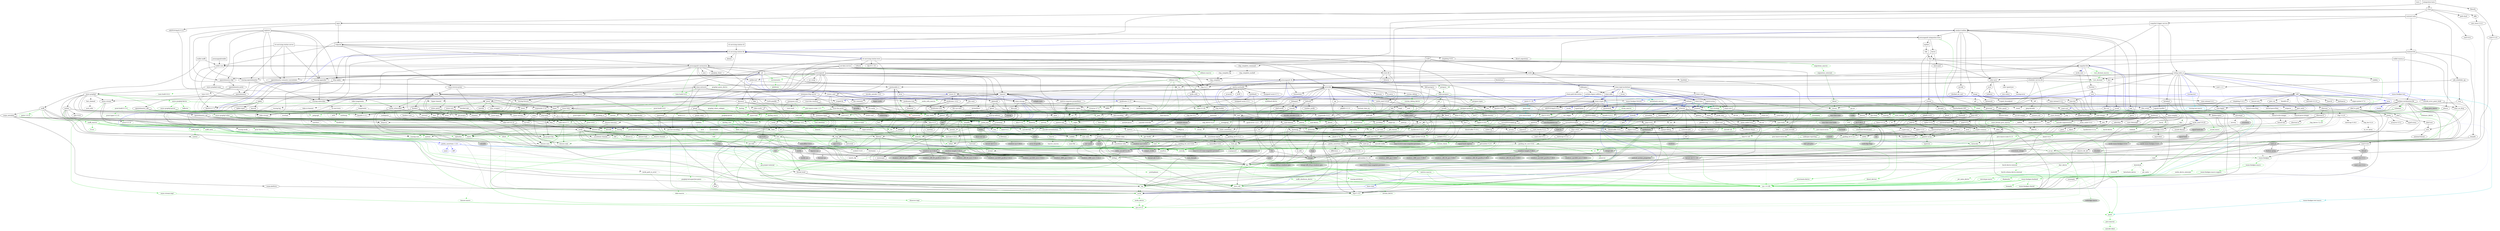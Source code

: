 digraph {
    0 [ label = "tests" shape = box]
    1 [ label = "catalyst-toolbox" shape = box]
    2 [ label = "chain-addr" shape = box]
    3 [ label = "chain-core" shape = box]
    4 [ label = "chain-ser" shape = box]
    5 [ label = "chain-crypto" shape = box]
    6 [ label = "typed-bytes" shape = box]
    7 [ label = "chain-impl-mockchain" shape = box]
    8 [ label = "cardano-legacy-address" shape = box]
    9 [ label = "chain-time" shape = box]
    10 [ label = "chain-vote" shape = box]
    11 [ label = "imhamt" shape = box]
    12 [ label = "sparse-array" shape = box]
    13 [ label = "chain-storage" shape = box]
    14 [ label = "jcli" shape = box]
    15 [ label = "jormungandr-lib" shape = box]
    16 [ label = "jormungandr-automation" shape = box]
    17 [ label = "jortestkit" shape = box]
    18 [ label = "jormungandr-integration-tests" shape = box]
    19 [ label = "hersir" shape = box]
    20 [ label = "thor" shape = box]
    21 [ label = "loki" shape = box]
    22 [ label = "mjolnir" shape = box]
    23 [ label = "snapshot-lib" shape = box]
    24 [ label = "symmetric-cipher" shape = box]
    25 [ label = "vit-servicing-station-lib" shape = box]
    26 [ label = "event-db" shape = box]
    27 [ label = "vit-servicing-station-tests" shape = box]
    28 [ label = "wallet" shape = box]
    29 [ label = "chain-path-derivation" shape = box]
    30 [ label = "hdkeygen" shape = box]
    31 [ label = "chain-network" shape = box]
    32 [ label = "jormungandrwallet" shape = box]
    33 [ label = "wallet-core" shape = box]
    34 [ label = "wallet-wasm-js" shape = box]
    35 [ label = "wallet-uniffi" shape = box]
    36 [ label = "jormungandr" shape = box]
    37 [ label = "explorer" shape = box]
    38 [ label = "settings" shape = box]
    39 [ label = "blockchain" shape = box]
    40 [ label = "vit-servicing-station-cli" shape = box]
    41 [ label = "vit-servicing-station-server" shape = box]
    42 [ label = "iapyx" shape = box]
    43 [ label = "valgrind" shape = box]
    44 [ label = "vitup" shape = box]
    45 [ label = "mainnet-lib" shape = box]
    46 [ label = "mainnet-tools" shape = box]
    47 [ label = "scheduler-service-lib" shape = box]
    48 [ label = "signals-handler" shape = box]
    49 [ label = "snapshot-trigger-service" shape = box]
    50 [ label = "voting_tools_rs" shape = box]
    51 [ label = "integration-tests" shape = box]
    52 [ label = "cat-data-service" shape = box]
    53 [ label = "audit" shape = box]
    54 [ label = "assert_cmd" ]
    55 [ label = "assert_fs" ]
    56 [ label = "bech32 0.8.1" ]
    57 [ label = "clap 4.2.1" ]
    58 [ label = "color-eyre" ]
    59 [ label = "csv" ]
    60 [ label = "fraction" ]
    61 [ label = "futures" ]
    62 [ label = "gag" ]
    63 [ label = "governor" ]
    64 [ label = "graphql_client" ]
    65 [ label = "hex" ]
    66 [ label = "image" ]
    67 [ label = "itertools 0.10.5" color = darkgreen]
    68 [ label = "once_cell" color = darkgreen]
    69 [ label = "predicates 2.1.5" ]
    70 [ label = "proptest" ]
    71 [ label = "qrcode" ]
    72 [ label = "quircs" ]
    73 [ label = "rand 0.8.5" color = darkgreen]
    74 [ label = "rand_chacha 0.3.1" color = darkgreen]
    75 [ label = "rayon" ]
    76 [ label = "regex" color = darkgreen]
    77 [ label = "reqwest" ]
    78 [ label = "rust_decimal" color = darkgreen]
    79 [ label = "rust_decimal_macros" color = green3]
    80 [ label = "serde" color = darkgreen]
    81 [ label = "serde_json" color = darkgreen]
    82 [ label = "serde_test" ]
    83 [ label = "serde_yaml 0.9.25" ]
    84 [ label = "sscanf" ]
    85 [ label = "test-strategy" color = green3]
    86 [ label = "thiserror" color = darkgreen]
    87 [ label = "time 0.3.20" color = darkgreen]
    88 [ label = "tokio" color = darkgreen]
    89 [ label = "tracing" color = darkgreen]
    90 [ label = "tracing-subscriber" ]
    91 [ label = "url" color = darkgreen]
    92 [ label = "versionisator" color = green3]
    93 [ label = "cryptoxide 0.4.4" ]
    94 [ label = "quickcheck" ]
    95 [ label = "curve25519-dalek-ng" ]
    96 [ label = "ed25519-bip32 0.4.1" ]
    97 [ label = "ed25519-dalek" ]
    98 [ label = "generic-array" color = darkgreen]
    99 [ label = "rand_core 0.6.4" color = darkgreen]
    100 [ label = "sha2 0.10.6" color = darkgreen]
    101 [ label = "smoke" color = blue]
    102 [ label = "lazy_static" color = darkgreen]
    103 [ label = "quickcheck_macros" color = green3]
    104 [ label = "strum" ]
    105 [ label = "strum_macros" color = green3]
    106 [ label = "tempfile" color = darkgreen]
    107 [ label = "cbor_event" ]
    108 [ label = "base64 0.21.0" color = darkgreen]
    109 [ label = "cfg-if 1.0.0" color = darkgreen]
    110 [ label = "const_format" ]
    111 [ label = "criterion" ]
    112 [ label = "rustc_version" color = green3]
    113 [ label = "trybuild" color = blue]
    114 [ label = "data-pile" ]
    115 [ label = "sled" ]
    116 [ label = "base64 0.13.1" ]
    117 [ label = "bincode" color = darkgreen]
    118 [ label = "bytes" color = darkgreen]
    119 [ label = "clap_complete" ]
    120 [ label = "gtmpl" ]
    121 [ label = "rand 0.7.3" ]
    122 [ label = "rpassword" ]
    123 [ label = "serde_derive" color = green3]
    124 [ label = "serde_yaml 0.8.26" ]
    125 [ label = "http" ]
    126 [ label = "humantime" ]
    127 [ label = "parity-multiaddr" ]
    128 [ label = "serde_with" ]
    129 [ label = "bytesize" ]
    130 [ label = "custom_debug" ]
    131 [ label = "flate2" ]
    132 [ label = "fs_extra" ]
    133 [ label = "json" ]
    134 [ label = "keynesis" ]
    135 [ label = "log" color = darkgreen]
    136 [ label = "netstat2" ]
    137 [ label = "os_info" ]
    138 [ label = "poldercast" ]
    139 [ label = "prost 0.9.0" color = darkgreen]
    140 [ label = "semver" color = darkgreen]
    141 [ label = "sysinfo" ]
    142 [ label = "tar" ]
    143 [ label = "tokio-stream" ]
    144 [ label = "tonic 0.6.2" ]
    145 [ label = "tonic-build 0.6.2" color = green3]
    146 [ label = "warp" ]
    147 [ label = "zip" ]
    148 [ label = "console" ]
    149 [ label = "dialoguer" ]
    150 [ label = "indicatif" ]
    151 [ label = "sha-1" ]
    152 [ label = "sha2 0.9.9" ]
    153 [ label = "bech32 0.7.3" ]
    154 [ label = "rstest" color = green3]
    155 [ label = "yaml-rust" ]
    156 [ label = "ctrlc" ]
    157 [ label = "slave-pool" ]
    158 [ label = "cocoon" ]
    159 [ label = "dirs" ]
    160 [ label = "zeroize" ]
    161 [ label = "async-trait" color = green3]
    162 [ label = "diesel" color = darkgreen]
    163 [ label = "diesel_migrations" ]
    164 [ label = "dotenv" ]
    165 [ label = "http-zipkin" ]
    166 [ label = "notify" ]
    167 [ label = "pretty_assertions 1.3.0" color = blue]
    168 [ label = "r2d2" color = darkgreen]
    169 [ label = "simplelog 0.8.0" ]
    170 [ label = "tracing-futures" ]
    171 [ label = "bb8" ]
    172 [ label = "bb8-postgres" ]
    173 [ label = "chrono" color = darkgreen]
    174 [ label = "dotenvy" ]
    175 [ label = "tokio-postgres" color = darkgreen]
    176 [ label = "cfg-if 0.1.10" ]
    177 [ label = "dyn-clone" color = darkgreen]
    178 [ label = "fake" ]
    179 [ label = "hyper" ]
    180 [ label = "postgres" color = darkgreen]
    181 [ label = "pretty_assertions 0.6.1" ]
    182 [ label = "rand_core 0.5.1" ]
    183 [ label = "refinery" ]
    184 [ label = "hashlink" ]
    185 [ label = "paste 0.1.18" color = blue]
    186 [ label = "http-body" ]
    187 [ label = "pin-project" ]
    188 [ label = "clear_on_drop" ]
    189 [ label = "console_error_panic_hook" ]
    190 [ label = "getrandom 0.2.9" color = darkgreen]
    191 [ label = "js-sys" color = darkgreen]
    192 [ label = "wasm-bindgen" color = darkgreen]
    193 [ label = "wasm-bindgen-test" color = blue]
    194 [ label = "web-sys" ]
    195 [ label = "uniffi" ]
    196 [ label = "uniffi_build" color = green3]
    197 [ label = "uniffi_macros" color = green3]
    198 [ label = "arc-swap" ]
    199 [ label = "enum-as-inner" color = green3]
    200 [ label = "jsonrpsee-core" ]
    201 [ label = "jsonrpsee-http-server" ]
    202 [ label = "libc" color = darkgreen]
    203 [ label = "linked-hash-map" ]
    204 [ label = "local-ip-address" ]
    205 [ label = "lru" ]
    206 [ label = "nix 0.25.1" style = filled, fillcolor = lightgrey]
    207 [ label = "opentelemetry" ]
    208 [ label = "opentelemetry-otlp" ]
    209 [ label = "opentelemetry-semantic-conventions" ]
    210 [ label = "prometheus" style = dashed]
    211 [ label = "tokio-util 0.6.10" ]
    212 [ label = "tracing-appender" ]
    213 [ label = "tracing-opentelemetry" ]
    214 [ label = "trust-dns-resolver" ]
    215 [ label = "anyhow" color = darkgreen]
    216 [ label = "async-graphql" ]
    217 [ label = "async-graphql-warp" ]
    218 [ label = "futures-channel" color = darkgreen]
    219 [ label = "futures-util" color = darkgreen]
    220 [ label = "ed25519-bip32 0.3.2" ]
    221 [ label = "prettytable-rs" ]
    222 [ label = "warp-reverse-proxy" ]
    223 [ label = "diffy" ]
    224 [ label = "glob" ]
    225 [ label = "path-slash" ]
    226 [ label = "rustls" ]
    227 [ label = "rustls-pemfile" ]
    228 [ label = "tempdir" ]
    229 [ label = "tokio-rustls" ]
    230 [ label = "uuid 0.8.2" ]
    231 [ label = "walkdir" color = darkgreen]
    232 [ label = "cardano-serialization-lib" ]
    233 [ label = "pharos" ]
    234 [ label = "job_scheduler_ng" ]
    235 [ label = "num-traits" color = darkgreen]
    236 [ label = "uuid 1.3.1" ]
    237 [ label = "bytekind" ]
    238 [ label = "cddl" ]
    239 [ label = "ciborium" ]
    240 [ label = "dashmap" ]
    241 [ label = "insta" color = blue]
    242 [ label = "microtype" ]
    243 [ label = "nonempty" ]
    244 [ label = "tracing-test" color = blue]
    245 [ label = "validity" ]
    246 [ label = "libmath" ]
    247 [ label = "rand_chacha 0.2.2" ]
    248 [ label = "axum" ]
    249 [ label = "metrics" ]
    250 [ label = "metrics-exporter-prometheus" ]
    251 [ label = "tower" ]
    252 [ label = "tower-http" ]
    253 [ label = "clap_complete_command" ]
    254 [ label = "anstyle" ]
    255 [ label = "bstr" ]
    256 [ label = "doc-comment" ]
    257 [ label = "predicates 3.0.2" ]
    258 [ label = "predicates-core" ]
    259 [ label = "predicates-tree" ]
    260 [ label = "wait-timeout" ]
    261 [ label = "globwalk" ]
    262 [ label = "clap_builder" ]
    263 [ label = "clap_derive 4.2.0" color = green3, style = dashed]
    264 [ label = "backtrace" ]
    265 [ label = "color-spantrace" style = dashed]
    266 [ label = "eyre" ]
    267 [ label = "indenter" ]
    268 [ label = "owo-colors" ]
    269 [ label = "tracing-error" style = dashed]
    270 [ label = "csv-core" ]
    271 [ label = "itoa" color = darkgreen]
    272 [ label = "ryu" color = darkgreen]
    273 [ label = "num" ]
    274 [ label = "futures-core" color = darkgreen]
    275 [ label = "futures-executor" ]
    276 [ label = "futures-io" color = darkgreen]
    277 [ label = "futures-sink" color = darkgreen]
    278 [ label = "futures-task" color = darkgreen]
    279 [ label = "filedescriptor" ]
    280 [ label = "futures-timer" style = dashed]
    281 [ label = "no-std-compat" ]
    282 [ label = "nonzero_ext" ]
    283 [ label = "parking_lot 0.12.1" color = darkgreen]
    284 [ label = "smallvec" color = darkgreen]
    285 [ label = "graphql_query_derive" color = green3, style = dashed]
    286 [ label = "bytemuck" ]
    287 [ label = "byteorder" color = darkgreen]
    288 [ label = "color_quant" ]
    289 [ label = "gif" style = dashed]
    290 [ label = "jpeg-decoder" style = dashed]
    291 [ label = "num-iter" ]
    292 [ label = "num-rational 0.3.2" ]
    293 [ label = "png" style = dashed]
    294 [ label = "scoped_threadpool" style = dashed]
    295 [ label = "tiff" style = dashed]
    296 [ label = "either" color = darkgreen]
    297 [ label = "difflib" style = dashed]
    298 [ label = "float-cmp" style = dashed]
    299 [ label = "normalize-line-endings" style = dashed]
    300 [ label = "bit-set" style = dashed]
    301 [ label = "bitflags" color = darkgreen]
    302 [ label = "quick-error 2.0.1" style = dashed]
    303 [ label = "rand_xorshift" ]
    304 [ label = "regex-syntax 0.6.29" color = darkgreen]
    305 [ label = "rusty-fork" style = dashed]
    306 [ label = "unarray" ]
    307 [ label = "checked_int_cast" ]
    308 [ label = "num-derive" color = green3]
    309 [ label = "ppv-lite86" color = darkgreen]
    310 [ label = "rayon-core" ]
    311 [ label = "aho-corasick" color = darkgreen]
    312 [ label = "memchr" color = darkgreen]
    313 [ label = "encoding_rs" ]
    314 [ label = "h2" ]
    315 [ label = "hyper-rustls" style = "dashed,filled", fillcolor = lightgrey]
    316 [ label = "ipnet" ]
    317 [ label = "mime" ]
    318 [ label = "percent-encoding" color = darkgreen]
    319 [ label = "pin-project-lite" color = darkgreen]
    320 [ label = "serde_urlencoded" ]
    321 [ label = "tower-service" ]
    322 [ label = "wasm-bindgen-futures" ]
    323 [ label = "webpki-roots" style = "dashed,filled", fillcolor = lightgrey]
    324 [ label = "winreg" style = filled, fillcolor = lightgrey]
    325 [ label = "arrayvec 0.7.2" color = darkgreen]
    326 [ label = "borsh" color = darkgreen, style = dashed]
    327 [ label = "bytecheck" color = darkgreen, style = dashed]
    328 [ label = "rkyv" color = darkgreen, style = dashed]
    329 [ label = "quote" color = green3]
    330 [ label = "indexmap 2.0.0" ]
    331 [ label = "unsafe-libyaml" ]
    332 [ label = "sscanf_macro" color = green3]
    333 [ label = "proc-macro2" color = green3]
    334 [ label = "structmeta" color = green3]
    335 [ label = "syn 1.0.109" color = green3]
    336 [ label = "thiserror-impl" color = green3]
    337 [ label = "num_threads" color = darkgreen, style = "dashed,filled", fillcolor = lightgrey]
    338 [ label = "time-core" color = darkgreen]
    339 [ label = "time-macros" color = green3, style = dashed]
    340 [ label = "autocfg" color = green3]
    341 [ label = "mio" color = darkgreen]
    342 [ label = "num_cpus" color = darkgreen]
    343 [ label = "signal-hook-registry" color = darkgreen, style = "dashed,filled", fillcolor = lightgrey]
    344 [ label = "socket2 0.4.9" color = darkgreen, style = dashed]
    345 [ label = "tokio-macros" color = green3, style = dashed]
    346 [ label = "windows-sys 0.45.0" color = darkgreen, style = filled, fillcolor = lightgrey]
    347 [ label = "tracing-attributes" color = green3, style = dashed]
    348 [ label = "tracing-core" color = darkgreen]
    349 [ label = "matchers" style = dashed]
    350 [ label = "nu-ansi-term" style = dashed]
    351 [ label = "sharded-slab" style = dashed]
    352 [ label = "thread_local" ]
    353 [ label = "tracing-log" style = dashed]
    354 [ label = "tracing-serde" style = dashed]
    355 [ label = "form_urlencoded" color = darkgreen]
    356 [ label = "idna 0.3.0" color = darkgreen]
    357 [ label = "platforms" color = green3]
    358 [ label = "env_logger" style = dashed]
    359 [ label = "digest 0.9.0" ]
    360 [ label = "subtle-ng" ]
    361 [ label = "curve25519-dalek" ]
    362 [ label = "ed25519" ]
    363 [ label = "typenum" color = darkgreen]
    364 [ label = "version_check" color = green3]
    365 [ label = "cpufeatures" color = darkgreen, style = filled, fillcolor = lightgrey]
    366 [ label = "digest 0.10.6" color = darkgreen]
    367 [ label = "heck 0.4.1" color = green3]
    368 [ label = "rustversion" color = red]
    369 [ label = "fastrand" color = darkgreen]
    370 [ label = "redox_syscall 0.3.5" color = darkgreen, style = filled, fillcolor = lightgrey]
    371 [ label = "rustix" color = darkgreen, style = filled, fillcolor = lightgrey]
    372 [ label = "const_format_proc_macros" color = green3]
    373 [ label = "atty" ]
    374 [ label = "cast" ]
    375 [ label = "clap 2.34.0" ]
    376 [ label = "criterion-plot" ]
    377 [ label = "oorandom" ]
    378 [ label = "plotters" ]
    379 [ label = "serde_cbor" ]
    380 [ label = "tinytemplate" ]
    381 [ label = "basic-toml" color = blue]
    382 [ label = "termcolor" color = darkgreen]
    383 [ label = "memmap2" ]
    384 [ label = "crc32fast" ]
    385 [ label = "crossbeam-epoch" ]
    386 [ label = "crossbeam-utils" ]
    387 [ label = "fs2" style = filled, fillcolor = lightgrey]
    388 [ label = "fxhash" ]
    389 [ label = "parking_lot 0.11.2" ]
    390 [ label = "gtmpl_value" ]
    391 [ label = "getrandom 0.1.16" style = dashed]
    392 [ label = "rand_hc" style = filled, fillcolor = lightgrey]
    393 [ label = "winapi" color = darkgreen, style = filled, fillcolor = lightgrey]
    394 [ label = "syn 2.0.13" color = green3]
    395 [ label = "indexmap 1.9.3" color = darkgreen]
    396 [ label = "fnv" color = darkgreen]
    397 [ label = "arrayref" ]
    398 [ label = "bs58" ]
    399 [ label = "data-encoding" ]
    400 [ label = "multihash" ]
    401 [ label = "static_assertions" ]
    402 [ label = "unsigned-varint 0.7.1" ]
    403 [ label = "serde_with_macros" color = green3, style = dashed]
    404 [ label = "custom_debug_derive" color = green3]
    405 [ label = "miniz_oxide 0.6.2" ]
    406 [ label = "cryptoxide 0.3.6" ]
    407 [ label = "prost-derive 0.9.0" color = green3, style = dashed]
    408 [ label = "core-foundation-sys" color = darkgreen, style = filled, fillcolor = lightgrey]
    409 [ label = "ntapi" style = filled, fillcolor = lightgrey]
    410 [ label = "filetime" ]
    411 [ label = "xattr" style = "dashed,filled", fillcolor = lightgrey]
    412 [ label = "tokio-util 0.7.7" color = darkgreen]
    413 [ label = "async-stream" ]
    414 [ label = "hyper-timeout" style = dashed]
    415 [ label = "tower-layer" ]
    416 [ label = "prost-build 0.9.0" color = green3, style = dashed]
    417 [ label = "headers" ]
    418 [ label = "mime_guess" ]
    419 [ label = "multiparty" style = dashed]
    420 [ label = "scoped-tls" ]
    421 [ label = "tokio-tungstenite" style = dashed]
    422 [ label = "aes" style = dashed]
    423 [ label = "bzip2" style = dashed]
    424 [ label = "constant_time_eq" style = dashed]
    425 [ label = "hmac 0.12.1" color = darkgreen]
    426 [ label = "pbkdf2 0.11.0" style = dashed]
    427 [ label = "sha1" ]
    428 [ label = "zstd" style = dashed]
    429 [ label = "encode_unicode 0.3.6" style = filled, fillcolor = lightgrey]
    430 [ label = "unicode-width" color = darkgreen]
    431 [ label = "windows-sys 0.42.0" style = filled, fillcolor = lightgrey]
    432 [ label = "shell-words" ]
    433 [ label = "number_prefix" ]
    434 [ label = "block-buffer 0.9.0" ]
    435 [ label = "opaque-debug" ]
    436 [ label = "nix 0.26.2" style = filled, fillcolor = lightgrey]
    437 [ label = "crossbeam-channel" ]
    438 [ label = "aes-gcm" ]
    439 [ label = "chacha20poly1305" ]
    440 [ label = "hmac 0.11.0" ]
    441 [ label = "pbkdf2 0.9.0" ]
    442 [ label = "dirs-sys" ]
    443 [ label = "zeroize_derive" color = green3, style = dashed]
    444 [ label = "diesel_derives" color = green3]
    445 [ label = "pq-sys" color = darkgreen, style = dashed]
    446 [ label = "migrations_internals" color = darkgreen]
    447 [ label = "migrations_macros" color = green3]
    448 [ label = "zipkin" ]
    449 [ label = "fsevent-sys" style = "dashed,filled", fillcolor = lightgrey]
    450 [ label = "inotify" style = filled, fillcolor = lightgrey]
    451 [ label = "kqueue" style = filled, fillcolor = lightgrey]
    452 [ label = "ctor" color = green3, style = filled, fillcolor = lightgrey]
    453 [ label = "diff" color = blue]
    454 [ label = "output_vt100" style = filled, fillcolor = lightgrey]
    455 [ label = "yansi" color = blue]
    456 [ label = "scheduled-thread-pool" color = darkgreen]
    457 [ label = "iana-time-zone" color = darkgreen, style = "dashed,filled", fillcolor = lightgrey]
    458 [ label = "num-integer" color = darkgreen]
    459 [ label = "time 0.1.45" color = darkgreen, style = dashed]
    460 [ label = "fallible-iterator" color = darkgreen]
    461 [ label = "phf" color = darkgreen]
    462 [ label = "postgres-protocol" color = darkgreen]
    463 [ label = "postgres-types" color = darkgreen]
    464 [ label = "socket2 0.5.1" color = darkgreen]
    465 [ label = "httparse" ]
    466 [ label = "httpdate" ]
    467 [ label = "want" ]
    468 [ label = "ansi_term 0.11.0" ]
    469 [ label = "difference" ]
    470 [ label = "refinery-core" color = darkgreen]
    471 [ label = "refinery-macros" color = green3]
    472 [ label = "hashbrown 0.12.3" color = darkgreen]
    473 [ label = "paste-impl" color = turquoise3]
    474 [ label = "proc-macro-hack" color = turquoise3]
    475 [ label = "pin-project-internal" color = green3]
    476 [ label = "cc" color = green3]
    477 [ label = "wasi 0.11.0+wasi-snapshot-preview1" color = darkgreen, style = filled, fillcolor = lightgrey]
    478 [ label = "wasm-bindgen-macro" color = green3]
    479 [ label = "wasm-bindgen-test-macro" color = turquoise3]
    480 [ label = "camino" color = darkgreen]
    481 [ label = "cargo_metadata" ]
    482 [ label = "paste 1.0.14" color = green3]
    483 [ label = "fs-err" color = green3]
    484 [ label = "toml" color = darkgreen]
    485 [ label = "uniffi_meta" color = green3]
    486 [ label = "beef" ]
    487 [ label = "jsonrpsee-types" ]
    488 [ label = "rustc-hash" style = dashed]
    489 [ label = "globset" ]
    490 [ label = "unicase" color = darkgreen]
    491 [ label = "neli" style = filled, fillcolor = lightgrey]
    492 [ label = "memoffset 0.6.5" style = "dashed,filled", fillcolor = lightgrey]
    493 [ label = "pin-utils" color = darkgreen]
    494 [ label = "opentelemetry_api" ]
    495 [ label = "opentelemetry_sdk" ]
    496 [ label = "opentelemetry-proto" ]
    497 [ label = "prost 0.11.8" color = darkgreen, style = dashed]
    498 [ label = "tonic 0.8.3" style = dashed]
    499 [ label = "protobuf" style = dashed]
    500 [ label = "slab" color = darkgreen]
    501 [ label = "ipconfig" style = "dashed,filled", fillcolor = lightgrey]
    502 [ label = "lru-cache" ]
    503 [ label = "resolv-conf" style = dashed]
    504 [ label = "trust-dns-proto" ]
    505 [ label = "async-graphql-derive" color = green3]
    506 [ label = "async-graphql-parser" color = darkgreen]
    507 [ label = "async-graphql-value" color = darkgreen]
    508 [ label = "fast_chemail" style = dashed]
    509 [ label = "multer" ]
    510 [ label = "futures-macro" color = green3, style = dashed]
    511 [ label = "encode_unicode 1.0.0" ]
    512 [ label = "is-terminal" ]
    513 [ label = "term" ]
    514 [ label = "ansi_term 0.12.1" ]
    515 [ label = "ring" ]
    516 [ label = "sct" ]
    517 [ label = "webpki" ]
    518 [ label = "rand 0.4.6" ]
    519 [ label = "remove_dir_all" ]
    520 [ label = "same-file" color = darkgreen]
    521 [ label = "winapi-util" color = darkgreen, style = filled, fillcolor = lightgrey]
    522 [ label = "noop_proc_macro" color = green3, style = filled, fillcolor = lightgrey]
    523 [ label = "num-bigint" ]
    524 [ label = "rand_os" style = filled, fillcolor = lightgrey]
    525 [ label = "schemars" color = darkgreen]
    526 [ label = "serde-wasm-bindgen 0.4.5" style = filled, fillcolor = lightgrey]
    527 [ label = "cron" ]
    528 [ label = "libm" color = darkgreen, style = dashed]
    529 [ label = "abnf_to_pest" ]
    530 [ label = "base16" ]
    531 [ label = "base64-url" style = dashed]
    532 [ label = "clap 3.2.23" style = dashed]
    533 [ label = "codespan-reporting" color = darkgreen]
    534 [ label = "crossterm" style = "dashed,filled", fillcolor = lightgrey]
    535 [ label = "displaydoc" color = green3]
    536 [ label = "hexf-parse" ]
    537 [ label = "itertools 0.11.0" ]
    538 [ label = "lexical-core" ]
    539 [ label = "pest_meta" ]
    540 [ label = "pest_vm" ]
    541 [ label = "regex-syntax 0.7.4" style = dashed]
    542 [ label = "serde-wasm-bindgen 0.5.0" style = "dashed,filled", fillcolor = lightgrey]
    543 [ label = "simplelog 0.12.1" ]
    544 [ label = "uriparse" style = dashed]
    545 [ label = "ciborium-io" ]
    546 [ label = "ciborium-ll" ]
    547 [ label = "hashbrown 0.14.0" ]
    548 [ label = "lock_api" color = darkgreen]
    549 [ label = "parking_lot_core 0.9.8" color = darkgreen]
    550 [ label = "similar" color = blue]
    551 [ label = "microtype-macro" color = green3]
    552 [ label = "secrecy" style = dashed]
    553 [ label = "tracing-test-macro" color = turquoise3]
    554 [ label = "rand 0.3.23" ]
    555 [ label = "axum-core" ]
    556 [ label = "matchit" ]
    557 [ label = "serde_path_to_error" style = dashed]
    558 [ label = "sync_wrapper" ]
    559 [ label = "ahash 0.7.6" color = darkgreen]
    560 [ label = "metrics-macros" color = green3]
    561 [ label = "metrics-util" ]
    562 [ label = "quanta" ]
    563 [ label = "http-range-header" ]
    564 [ label = "clap_complete_fig" style = dashed]
    565 [ label = "clap_complete_nushell" style = dashed]
    566 [ label = "regex-automata" style = dashed]
    567 [ label = "termtree" ]
    568 [ label = "ignore" ]
    569 [ label = "anstream" style = dashed]
    570 [ label = "clap_lex 0.4.1" ]
    571 [ label = "strsim" color = darkgreen, style = dashed]
    572 [ label = "addr2line" ]
    573 [ label = "object" ]
    574 [ label = "rustc-demangle" ]
    575 [ label = "num-complex" ]
    576 [ label = "num-rational 0.4.1" ]
    577 [ label = "graphql_client_codegen" color = green3, style = dashed]
    578 [ label = "weezl" style = dashed]
    579 [ label = "deflate" style = dashed]
    580 [ label = "miniz_oxide 0.3.7" style = dashed]
    581 [ label = "miniz_oxide 0.4.4" style = dashed]
    582 [ label = "bit-vec" style = dashed]
    583 [ label = "quick-error 1.2.3" style = dashed]
    584 [ label = "crossbeam-deque" ]
    585 [ label = "borsh-derive" color = green3, style = dashed]
    586 [ label = "hashbrown 0.13.2" color = darkgreen, style = dashed]
    587 [ label = "bytecheck_derive" color = green3, style = dashed]
    588 [ label = "ptr_meta" color = darkgreen, style = dashed]
    589 [ label = "simdutf8" color = darkgreen, style = dashed]
    590 [ label = "rend" color = darkgreen, style = dashed]
    591 [ label = "rkyv_derive" color = green3, style = dashed]
    592 [ label = "seahash" color = darkgreen, style = dashed]
    593 [ label = "equivalent" ]
    594 [ label = "unicode-ident" color = green3]
    595 [ label = "structmeta-derive" color = green3]
    596 [ label = "hermit-abi 0.2.6" color = darkgreen, style = filled, fillcolor = lightgrey]
    597 [ label = "windows-targets 0.42.2" color = darkgreen, style = filled, fillcolor = lightgrey]
    598 [ label = "valuable" color = darkgreen, style = "dashed,filled", fillcolor = lightgrey]
    599 [ label = "overload" style = dashed]
    600 [ label = "unicode-bidi" color = darkgreen]
    601 [ label = "unicode-normalization" color = darkgreen]
    602 [ label = "subtle" color = darkgreen]
    603 [ label = "signature" ]
    604 [ label = "block-buffer 0.10.4" color = darkgreen, style = dashed]
    605 [ label = "crypto-common" color = darkgreen]
    606 [ label = "instant" color = darkgreen]
    607 [ label = "errno" color = darkgreen, style = filled, fillcolor = lightgrey]
    608 [ label = "io-lifetimes" color = darkgreen]
    609 [ label = "linux-raw-sys" color = darkgreen, style = filled, fillcolor = lightgrey]
    610 [ label = "unicode-xid" color = green3]
    611 [ label = "hermit-abi 0.1.19" style = filled, fillcolor = lightgrey]
    612 [ label = "textwrap 0.11.0" ]
    613 [ label = "plotters-backend" ]
    614 [ label = "plotters-svg" style = dashed]
    615 [ label = "half" ]
    616 [ label = "memoffset 0.8.0" ]
    617 [ label = "scopeguard" color = darkgreen]
    618 [ label = "parking_lot_core 0.8.6" ]
    619 [ label = "wasi 0.9.0+wasi-snapshot-preview1" style = "dashed,filled", fillcolor = lightgrey]
    620 [ label = "winapi-i686-pc-windows-gnu" color = darkgreen, style = filled, fillcolor = lightgrey]
    621 [ label = "winapi-x86_64-pc-windows-gnu" color = darkgreen, style = filled, fillcolor = lightgrey]
    622 [ label = "multihash-derive" color = green3, style = dashed]
    623 [ label = "unsigned-varint 0.5.1" ]
    624 [ label = "darling" color = green3]
    625 [ label = "synstructure" color = green3]
    626 [ label = "adler" ]
    627 [ label = "redox_syscall 0.2.16" style = filled, fillcolor = lightgrey]
    628 [ label = "async-stream-impl" color = green3]
    629 [ label = "tokio-io-timeout" style = dashed]
    630 [ label = "heck 0.3.3" color = green3, style = dashed]
    631 [ label = "multimap" color = green3, style = dashed]
    632 [ label = "petgraph" color = green3, style = dashed]
    633 [ label = "prost-types 0.9.0" color = green3, style = dashed]
    634 [ label = "which" color = green3, style = dashed]
    635 [ label = "headers-core" ]
    636 [ label = "try-lock" ]
    637 [ label = "tungstenite" style = dashed]
    638 [ label = "cipher 0.3.0" ]
    639 [ label = "bzip2-sys" style = dashed]
    640 [ label = "password-hash" style = dashed]
    641 [ label = "zstd-safe" style = dashed]
    642 [ label = "windows_aarch64_gnullvm 0.42.2" color = darkgreen, style = filled, fillcolor = lightgrey]
    643 [ label = "windows_aarch64_msvc 0.42.2" color = darkgreen, style = filled, fillcolor = lightgrey]
    644 [ label = "windows_i686_gnu 0.42.2" color = darkgreen, style = filled, fillcolor = lightgrey]
    645 [ label = "windows_i686_msvc 0.42.2" color = darkgreen, style = filled, fillcolor = lightgrey]
    646 [ label = "windows_x86_64_gnu 0.42.2" color = darkgreen, style = filled, fillcolor = lightgrey]
    647 [ label = "windows_x86_64_gnullvm 0.42.2" color = darkgreen, style = filled, fillcolor = lightgrey]
    648 [ label = "windows_x86_64_msvc 0.42.2" color = darkgreen, style = filled, fillcolor = lightgrey]
    649 [ label = "aead 0.4.3" ]
    650 [ label = "ctr" ]
    651 [ label = "ghash" ]
    652 [ label = "aead 0.5.2" ]
    653 [ label = "chacha20" ]
    654 [ label = "cipher 0.4.4" ]
    655 [ label = "poly1305" ]
    656 [ label = "crypto-mac" ]
    657 [ label = "redox_users" style = filled, fillcolor = lightgrey]
    658 [ label = "vcpkg" color = green3, style = "dashed,filled", fillcolor = lightgrey]
    659 [ label = "lazycell" ]
    660 [ label = "zipkin-types" ]
    661 [ label = "inotify-sys" style = filled, fillcolor = lightgrey]
    662 [ label = "kqueue-sys" style = filled, fillcolor = lightgrey]
    663 [ label = "android_system_properties" color = darkgreen, style = "dashed,filled", fillcolor = lightgrey]
    664 [ label = "iana-time-zone-haiku" color = darkgreen, style = "dashed,filled", fillcolor = lightgrey]
    665 [ label = "windows" color = darkgreen, style = "dashed,filled", fillcolor = lightgrey]
    666 [ label = "wasi 0.10.0+wasi-snapshot-preview1" color = darkgreen, style = filled, fillcolor = lightgrey]
    667 [ label = "phf_shared" color = darkgreen]
    668 [ label = "md-5" color = darkgreen]
    669 [ label = "stringprep" color = darkgreen]
    670 [ label = "siphasher" color = darkgreen]
    671 [ label = "jobserver" color = green3, style = dashed]
    672 [ label = "wasm-bindgen-macro-support" color = green3]
    673 [ label = "cargo-platform" ]
    674 [ label = "uniffi_checksum_derive" color = green3]
    675 [ label = "tonic-build 0.8.4" color = green3, style = dashed]
    676 [ label = "prost-derive 0.11.8" color = green3, style = dashed]
    677 [ label = "widestring" style = "dashed,filled", fillcolor = lightgrey]
    678 [ label = "hostname" style = dashed]
    679 [ label = "idna 0.2.3" ]
    680 [ label = "tinyvec" color = darkgreen]
    681 [ label = "Inflector" color = green3]
    682 [ label = "proc-macro-crate 1.3.1" color = green3]
    683 [ label = "pest" color = darkgreen]
    684 [ label = "ascii_utils" style = dashed]
    685 [ label = "spin 0.9.8" ]
    686 [ label = "hermit-abi 0.3.1" color = darkgreen, style = filled, fillcolor = lightgrey]
    687 [ label = "dirs-next" ]
    688 [ label = "spin 0.5.2" style = filled, fillcolor = lightgrey]
    689 [ label = "untrusted" ]
    690 [ label = "fuchsia-cprng" style = filled, fillcolor = lightgrey]
    691 [ label = "rand_core 0.3.1" style = filled, fillcolor = lightgrey]
    692 [ label = "rdrand" style = filled, fillcolor = lightgrey]
    693 [ label = "cloudabi" style = filled, fillcolor = lightgrey]
    694 [ label = "rand_core 0.4.2" style = filled, fillcolor = lightgrey]
    695 [ label = "schemars_derive" color = green3, style = dashed]
    696 [ label = "nom" ]
    697 [ label = "abnf" ]
    698 [ label = "pretty" ]
    699 [ label = "clap_derive 3.2.18" color = green3, style = dashed]
    700 [ label = "clap_lex 0.2.4" style = dashed]
    701 [ label = "textwrap 0.16.0" style = dashed]
    702 [ label = "crossterm_winapi" style = "dashed,filled", fillcolor = lightgrey]
    703 [ label = "signal-hook" style = "dashed,filled", fillcolor = lightgrey]
    704 [ label = "signal-hook-mio" style = "dashed,filled", fillcolor = lightgrey]
    705 [ label = "lexical-parse-float" style = dashed]
    706 [ label = "lexical-parse-integer" style = dashed]
    707 [ label = "lexical-util" ]
    708 [ label = "lexical-write-float" style = dashed]
    709 [ label = "lexical-write-integer" style = dashed]
    710 [ label = "windows-targets 0.48.0" color = darkgreen, style = filled, fillcolor = lightgrey]
    711 [ label = "atomic-shim" style = dashed]
    712 [ label = "hashbrown 0.11.2" style = dashed]
    713 [ label = "sketches-ddsketch" style = dashed]
    714 [ label = "mach" style = filled, fillcolor = lightgrey]
    715 [ label = "raw-cpuid" style = filled, fillcolor = lightgrey]
    716 [ label = "anstyle-parse" style = dashed]
    717 [ label = "anstyle-wincon" style = "dashed,filled", fillcolor = lightgrey]
    718 [ label = "concolor-override" style = dashed]
    719 [ label = "concolor-query" style = dashed]
    720 [ label = "utf8parse" style = dashed]
    721 [ label = "gimli" ]
    722 [ label = "graphql-introspection-query" color = green3, style = dashed]
    723 [ label = "graphql-parser" color = green3, style = dashed]
    724 [ label = "adler32" style = dashed]
    725 [ label = "borsh-derive-internal" color = green3, style = dashed]
    726 [ label = "borsh-schema-derive-internal" color = green3, style = dashed]
    727 [ label = "proc-macro-crate 0.1.5" color = green3, style = dashed]
    728 [ label = "ahash 0.8.3" color = darkgreen, style = dashed]
    729 [ label = "ptr_meta_derive" color = green3, style = dashed]
    730 [ label = "errno-dragonfly" color = darkgreen, style = filled, fillcolor = lightgrey]
    731 [ label = "windows-sys 0.48.0" color = darkgreen, style = "dashed,filled", fillcolor = lightgrey]
    732 [ label = "proc-macro-error" color = green3, style = dashed]
    733 [ label = "darling_core" color = green3]
    734 [ label = "darling_macro" color = green3]
    735 [ label = "unicode-segmentation" color = darkgreen]
    736 [ label = "fixedbitset" color = green3, style = dashed]
    737 [ label = "utf-8" style = dashed]
    738 [ label = "pkg-config" color = green3, style = dashed]
    739 [ label = "base64ct" style = dashed]
    740 [ label = "zstd-sys" style = dashed]
    741 [ label = "polyval" ]
    742 [ label = "inout" ]
    743 [ label = "universal-hash 0.5.0" ]
    744 [ label = "cxx" color = darkgreen, style = "dashed,filled", fillcolor = lightgrey]
    745 [ label = "cxx-build" color = green3, style = "dashed,filled", fillcolor = lightgrey]
    746 [ label = "wasm-bindgen-backend" color = green3]
    747 [ label = "wasm-bindgen-shared" color = green3]
    748 [ label = "prettyplease" color = green3, style = dashed]
    749 [ label = "prost-build 0.11.8" color = green3, style = dashed]
    750 [ label = "match_cfg" style = dashed]
    751 [ label = "matches" ]
    752 [ label = "tinyvec_macros" color = darkgreen, style = dashed]
    753 [ label = "toml_edit" color = green3]
    754 [ label = "ucd-trie" color = darkgreen]
    755 [ label = "dirs-sys-next" ]
    756 [ label = "serde_derive_internals" color = green3, style = dashed]
    757 [ label = "minimal-lexical" ]
    758 [ label = "abnf-core" ]
    759 [ label = "arrayvec 0.5.2" ]
    760 [ label = "typed-arena" ]
    761 [ label = "os_str_bytes" style = dashed]
    762 [ label = "windows_aarch64_gnullvm 0.48.0" color = darkgreen, style = filled, fillcolor = lightgrey]
    763 [ label = "windows_aarch64_msvc 0.48.0" color = darkgreen, style = filled, fillcolor = lightgrey]
    764 [ label = "windows_i686_gnu 0.48.0" color = darkgreen, style = filled, fillcolor = lightgrey]
    765 [ label = "windows_i686_msvc 0.48.0" color = darkgreen, style = filled, fillcolor = lightgrey]
    766 [ label = "windows_x86_64_gnu 0.48.0" color = darkgreen, style = filled, fillcolor = lightgrey]
    767 [ label = "windows_x86_64_gnullvm 0.48.0" color = darkgreen, style = filled, fillcolor = lightgrey]
    768 [ label = "windows_x86_64_msvc 0.48.0" color = darkgreen, style = filled, fillcolor = lightgrey]
    769 [ label = "combine" color = green3, style = dashed]
    770 [ label = "proc-macro-error-attr" color = green3, style = dashed]
    771 [ label = "ident_case" color = green3]
    772 [ label = "universal-hash 0.4.1" ]
    773 [ label = "cxxbridge-flags" color = green3, style = "dashed,filled", fillcolor = lightgrey]
    774 [ label = "cxxbridge-macro" color = green3, style = "dashed,filled", fillcolor = lightgrey]
    775 [ label = "link-cplusplus" color = darkgreen, style = "dashed,filled", fillcolor = lightgrey]
    776 [ label = "scratch" color = green3, style = "dashed,filled", fillcolor = lightgrey]
    777 [ label = "bumpalo" color = green3]
    778 [ label = "prost-types 0.11.8" color = green3, style = dashed]
    779 [ label = "toml_datetime" color = green3]
    780 [ label = "winnow" color = green3]
    781 [ label = "ascii" color = green3, style = dashed]
    782 [ label = "unreachable" color = green3, style = dashed]
    783 [ label = "void" color = green3, style = dashed]
    1 -> 58 [ ]
    1 -> 62 [ ]
    1 -> 63 [ ]
    1 -> 18 [ ]
    1 -> 71 [ ]
    1 -> 72 [ ]
    1 -> 84 [ ]
    1 -> 24 [ ]
    1 -> 25 [ style = dotted]
    1 -> 25 [ color = blue]
    1 -> 28 [ ]
    2 -> 3 [ ]
    2 -> 5 [ ]
    2 -> 5 [ color = blue]
    3 -> 4 [ ]
    4 -> 86 [ ]
    5 -> 56 [ ]
    5 -> 95 [ ]
    5 -> 96 [ ]
    5 -> 97 [ ]
    5 -> 65 [ ]
    5 -> 70 [ style = dotted]
    5 -> 70 [ color = blue]
    5 -> 94 [ style = dotted]
    5 -> 94 [ color = blue]
    5 -> 75 [ ]
    5 -> 100 [ ]
    5 -> 101 [ color = blue]
    5 -> 85 [ color = green3, style = dotted]
    5 -> 85 [ color = turquoise3]
    5 -> 6 [ ]
    7 -> 8 [ ]
    7 -> 2 [ ]
    7 -> 2 [ color = blue]
    7 -> 9 [ ]
    7 -> 9 [ color = blue]
    7 -> 10 [ ]
    7 -> 11 [ ]
    7 -> 103 [ color = green3, style = dotted]
    7 -> 103 [ color = turquoise3]
    7 -> 12 [ ]
    7 -> 104 [ ]
    7 -> 89 [ ]
    8 -> 107 [ ]
    8 -> 96 [ ]
    9 -> 3 [ ]
    9 -> 70 [ style = dotted]
    9 -> 70 [ color = blue]
    9 -> 94 [ style = dotted]
    9 -> 94 [ color = blue]
    9 -> 85 [ color = green3, style = dotted]
    9 -> 85 [ color = turquoise3]
    10 -> 108 [ ]
    10 -> 3 [ ]
    10 -> 5 [ ]
    10 -> 110 [ ]
    10 -> 111 [ color = blue]
    11 -> 111 [ color = blue]
    11 -> 70 [ style = dotted]
    11 -> 70 [ color = blue]
    11 -> 112 [ color = green3]
    11 -> 85 [ color = green3, style = dotted]
    11 -> 85 [ color = turquoise3]
    11 -> 86 [ ]
    11 -> 113 [ color = blue]
    12 -> 70 [ color = blue]
    12 -> 85 [ color = turquoise3]
    13 -> 111 [ style = dotted]
    13 -> 114 [ ]
    13 -> 99 [ style = dotted]
    13 -> 99 [ color = blue]
    13 -> 115 [ ]
    13 -> 106 [ style = dotted]
    13 -> 106 [ color = blue]
    13 -> 86 [ ]
    14 -> 55 [ color = blue]
    14 -> 119 [ ]
    14 -> 120 [ ]
    14 -> 15 [ ]
    14 -> 69 [ color = blue]
    14 -> 77 [ ]
    14 -> 122 [ ]
    14 -> 92 [ color = green3]
    15 -> 117 [ color = blue]
    15 -> 7 [ ]
    15 -> 7 [ color = blue]
    15 -> 125 [ ]
    15 -> 126 [ ]
    15 -> 127 [ ]
    15 -> 128 [ ]
    15 -> 124 [ color = blue]
    16 -> 54 [ ]
    16 -> 13 [ ]
    16 -> 64 [ ]
    16 -> 14 [ ]
    16 -> 17 [ ]
    16 -> 133 [ ]
    16 -> 136 [ ]
    16 -> 138 [ ]
    16 -> 144 [ ]
    16 -> 145 [ color = green3]
    16 -> 90 [ ]
    17 -> 55 [ ]
    17 -> 56 [ ]
    17 -> 129 [ ]
    17 -> 59 [ ]
    17 -> 130 [ ]
    17 -> 149 [ ]
    17 -> 132 [ ]
    17 -> 65 [ ]
    17 -> 126 [ ]
    17 -> 150 [ ]
    17 -> 137 [ ]
    17 -> 69 [ ]
    17 -> 77 [ ]
    17 -> 140 [ ]
    17 -> 124 [ ]
    17 -> 151 [ ]
    17 -> 152 [ ]
    17 -> 141 [ ]
    17 -> 142 [ ]
    17 -> 146 [ ]
    17 -> 147 [ ]
    18 -> 153 [ ]
    18 -> 19 [ ]
    18 -> 22 [ ]
    18 -> 154 [ color = green3]
    19 -> 156 [ ]
    19 -> 157 [ ]
    19 -> 20 [ ]
    20 -> 158 [ ]
    20 -> 159 [ ]
    20 -> 16 [ ]
    21 -> 20 [ ]
    22 -> 21 [ ]
    23 -> 60 [ ]
    23 -> 15 [ ]
    23 -> 77 [ ]
    23 -> 79 [ color = green3]
    23 -> 82 [ style = dotted]
    23 -> 82 [ color = blue]
    23 -> 83 [ ]
    23 -> 83 [ color = blue]
    24 -> 93 [ ]
    24 -> 73 [ ]
    24 -> 86 [ ]
    24 -> 160 [ ]
    25 -> 163 [ ]
    25 -> 164 [ ]
    25 -> 26 [ ]
    25 -> 165 [ ]
    25 -> 166 [ ]
    25 -> 167 [ color = blue]
    25 -> 169 [ ]
    25 -> 170 [ ]
    25 -> 90 [ ]
    25 -> 27 [ color = blue]
    26 -> 172 [ ]
    26 -> 174 [ ]
    26 -> 78 [ ]
    26 -> 86 [ ]
    27 -> 54 [ ]
    27 -> 176 [ ]
    27 -> 57 [ ]
    27 -> 177 [ ]
    27 -> 178 [ ]
    27 -> 17 [ ]
    27 -> 181 [ ]
    27 -> 183 [ ]
    27 -> 23 [ ]
    27 -> 25 [ ]
    28 -> 184 [ ]
    28 -> 30 [ ]
    28 -> 15 [ ]
    29 -> 185 [ color = blue]
    29 -> 94 [ color = blue]
    29 -> 103 [ color = turquoise3]
    29 -> 86 [ ]
    30 -> 8 [ ]
    30 -> 2 [ ]
    30 -> 29 [ ]
    31 -> 5 [ ]
    31 -> 61 [ ]
    31 -> 86 [ ]
    31 -> 144 [ ]
    31 -> 145 [ color = green3]
    32 -> 33 [ ]
    33 -> 153 [ ]
    33 -> 24 [ ]
    33 -> 28 [ ]
    34 -> 188 [ ]
    34 -> 33 [ ]
    34 -> 193 [ color = blue]
    35 -> 195 [ ]
    35 -> 33 [ ]
    36 -> 198 [ ]
    36 -> 31 [ ]
    36 -> 13 [ ]
    36 -> 57 [ ]
    36 -> 165 [ ]
    36 -> 15 [ ]
    36 -> 201 [ ]
    36 -> 204 [ ]
    36 -> 206 [ arrowType = empty, fillcolor = lightgrey]
    36 -> 208 [ ]
    36 -> 209 [ ]
    36 -> 138 [ ]
    36 -> 210 [ style = dotted]
    36 -> 77 [ ]
    36 -> 212 [ ]
    36 -> 213 [ ]
    36 -> 214 [ ]
    36 -> 92 [ color = green3]
    36 -> 146 [ ]
    37 -> 217 [ ]
    37 -> 31 [ ]
    37 -> 165 [ ]
    37 -> 18 [ ]
    37 -> 208 [ ]
    37 -> 209 [ ]
    37 -> 212 [ ]
    37 -> 213 [ ]
    38 -> 115 [ ]
    38 -> 86 [ ]
    39 -> 7 [ ]
    39 -> 205 [ ]
    40 -> 25 [ ]
    41 -> 208 [ ]
    41 -> 209 [ ]
    41 -> 212 [ ]
    41 -> 213 [ ]
    41 -> 25 [ ]
    42 -> 1 [ ]
    42 -> 220 [ ]
    42 -> 221 [ ]
    42 -> 43 [ ]
    43 -> 16 [ ]
    43 -> 25 [ ]
    43 -> 33 [ ]
    43 -> 222 [ ]
    44 -> 223 [ ]
    44 -> 46 [ ]
    44 -> 225 [ ]
    44 -> 212 [ ]
    44 -> 230 [ ]
    44 -> 43 [ ]
    45 -> 232 [ ]
    45 -> 233 [ ]
    45 -> 23 [ ]
    45 -> 228 [ ]
    45 -> 20 [ ]
    46 -> 234 [ ]
    46 -> 45 [ ]
    46 -> 221 [ ]
    46 -> 49 [ ]
    47 -> 173 [ ]
    47 -> 57 [ ]
    47 -> 61 [ ]
    47 -> 17 [ ]
    47 -> 236 [ ]
    48 -> 61 [ ]
    48 -> 88 [ ]
    49 -> 1 [ ]
    49 -> 47 [ ]
    49 -> 48 [ ]
    49 -> 50 [ ]
    50 -> 237 [ ]
    50 -> 232 [ ]
    50 -> 238 [ ]
    50 -> 57 [ ]
    50 -> 58 [ ]
    50 -> 240 [ ]
    50 -> 159 [ ]
    50 -> 241 [ color = blue]
    50 -> 242 [ ]
    50 -> 243 [ ]
    50 -> 70 [ ]
    50 -> 75 [ ]
    50 -> 78 [ ]
    50 -> 85 [ color = green3]
    50 -> 244 [ color = blue]
    50 -> 245 [ ]
    51 -> 42 [ ]
    51 -> 246 [ ]
    51 -> 44 [ ]
    52 -> 248 [ ]
    52 -> 57 [ ]
    52 -> 26 [ ]
    52 -> 250 [ ]
    52 -> 128 [ ]
    52 -> 252 [ ]
    52 -> 90 [ ]
    53 -> 13 [ ]
    53 -> 253 [ ]
    53 -> 58 [ ]
    53 -> 28 [ ]
    54 -> 255 [ ]
    54 -> 256 [ ]
    54 -> 257 [ ]
    54 -> 259 [ ]
    54 -> 260 [ ]
    55 -> 256 [ ]
    55 -> 261 [ ]
    55 -> 257 [ ]
    55 -> 259 [ ]
    55 -> 106 [ ]
    57 -> 262 [ ]
    57 -> 263 [ color = green3, style = dotted]
    58 -> 264 [ ]
    58 -> 265 [ style = dotted]
    58 -> 266 [ ]
    59 -> 270 [ ]
    59 -> 271 [ ]
    59 -> 272 [ ]
    59 -> 80 [ ]
    60 -> 102 [ style = dotted]
    60 -> 273 [ ]
    61 -> 275 [ style = dotted]
    62 -> 279 [ ]
    62 -> 106 [ ]
    63 -> 61 [ style = dotted]
    63 -> 280 [ style = dotted]
    63 -> 281 [ ]
    63 -> 282 [ ]
    63 -> 283 [ ]
    63 -> 73 [ style = dotted]
    64 -> 285 [ color = green3, style = dotted]
    66 -> 286 [ ]
    66 -> 289 [ style = dotted]
    66 -> 291 [ ]
    66 -> 292 [ ]
    66 -> 293 [ style = dotted]
    66 -> 294 [ style = dotted]
    66 -> 295 [ style = dotted]
    67 -> 296 [ color = darkgreen]
    69 -> 297 [ style = dotted]
    69 -> 298 [ style = dotted]
    69 -> 67 [ ]
    69 -> 299 [ style = dotted]
    69 -> 258 [ ]
    69 -> 76 [ style = dotted]
    70 -> 300 [ style = dotted]
    70 -> 287 [ ]
    70 -> 102 [ style = dotted]
    70 -> 235 [ ]
    70 -> 302 [ style = dotted]
    70 -> 73 [ ]
    70 -> 303 [ ]
    70 -> 304 [ style = dotted]
    70 -> 305 [ style = dotted]
    70 -> 306 [ ]
    71 -> 307 [ ]
    71 -> 66 [ style = dotted]
    72 -> 308 [ color = green3]
    72 -> 235 [ ]
    72 -> 86 [ ]
    73 -> 74 [ color = darkgreen, style = dotted]
    74 -> 309 [ color = darkgreen]
    74 -> 99 [ color = darkgreen]
    75 -> 296 [ ]
    75 -> 310 [ ]
    76 -> 311 [ color = darkgreen, style = dotted]
    76 -> 304 [ color = darkgreen]
    77 -> 313 [ arrowType = empty, fillcolor = lightgrey]
    77 -> 315 [ arrowType = empty, fillcolor = lightgrey, style = dotted]
    77 -> 316 [ arrowType = empty, fillcolor = lightgrey]
    77 -> 317 [ arrowType = empty, fillcolor = lightgrey]
    77 -> 227 [ arrowType = empty, fillcolor = lightgrey, style = dotted]
    77 -> 81 [ style = dotted]
    77 -> 81 [ arrowType = empty, fillcolor = lightgrey]
    77 -> 320 [ ]
    77 -> 91 [ ]
    77 -> 322 [ arrowType = empty, fillcolor = lightgrey]
    77 -> 323 [ arrowType = empty, fillcolor = lightgrey, style = dotted]
    77 -> 324 [ arrowType = empty, fillcolor = lightgrey]
    78 -> 325 [ color = darkgreen]
    78 -> 326 [ color = darkgreen, style = dotted]
    78 -> 180 [ color = darkgreen, style = dotted]
    78 -> 328 [ color = darkgreen, style = dotted]
    79 -> 78 [ color = green3]
    80 -> 123 [ color = green3, style = dotted]
    81 -> 271 [ color = darkgreen]
    81 -> 272 [ color = darkgreen]
    81 -> 80 [ color = darkgreen]
    82 -> 80 [ ]
    83 -> 330 [ ]
    83 -> 271 [ ]
    83 -> 272 [ ]
    83 -> 80 [ ]
    83 -> 331 [ ]
    84 -> 110 [ ]
    84 -> 102 [ ]
    84 -> 76 [ ]
    84 -> 332 [ color = green3]
    85 -> 334 [ color = green3]
    86 -> 336 [ color = green3]
    87 -> 271 [ color = darkgreen, style = dotted]
    87 -> 337 [ color = darkgreen, arrowType = empty, fillcolor = lightgrey, style = dotted]
    87 -> 80 [ color = darkgreen, style = dotted]
    87 -> 339 [ color = green3, style = dotted]
    88 -> 118 [ color = darkgreen, style = dotted]
    88 -> 341 [ color = darkgreen, style = dotted]
    88 -> 342 [ color = darkgreen, style = dotted]
    88 -> 283 [ color = darkgreen, style = dotted]
    88 -> 319 [ color = darkgreen]
    88 -> 343 [ color = darkgreen, arrowType = empty, fillcolor = lightgrey, style = dotted]
    88 -> 344 [ color = darkgreen, arrowType = empty, fillcolor = lightgrey, style = dotted]
    88 -> 345 [ color = green3, style = dotted]
    89 -> 135 [ color = darkgreen, style = dotted]
    89 -> 319 [ color = darkgreen]
    89 -> 347 [ color = green3, style = dotted]
    89 -> 348 [ color = darkgreen]
    90 -> 349 [ style = dotted]
    90 -> 350 [ style = dotted]
    90 -> 76 [ style = dotted]
    90 -> 81 [ style = dotted]
    90 -> 351 [ style = dotted]
    90 -> 284 [ style = dotted]
    90 -> 352 [ style = dotted]
    90 -> 87 [ style = dotted]
    90 -> 89 [ style = dotted]
    90 -> 353 [ style = dotted]
    90 -> 354 [ style = dotted]
    91 -> 355 [ color = darkgreen]
    91 -> 356 [ color = darkgreen]
    91 -> 80 [ color = darkgreen, style = dotted]
    92 -> 357 [ color = green3]
    94 -> 358 [ style = dotted]
    94 -> 121 [ ]
    95 -> 287 [ ]
    95 -> 359 [ ]
    95 -> 99 [ ]
    95 -> 360 [ ]
    95 -> 160 [ ]
    96 -> 93 [ ]
    97 -> 361 [ ]
    97 -> 362 [ ]
    97 -> 121 [ style = dotted]
    97 -> 80 [ style = dotted]
    97 -> 152 [ ]
    98 -> 363 [ color = darkgreen]
    98 -> 364 [ color = green3]
    99 -> 190 [ color = darkgreen, style = dotted]
    100 -> 365 [ color = darkgreen, arrowType = empty, fillcolor = lightgrey]
    100 -> 366 [ color = darkgreen]
    103 -> 335 [ color = green3]
    104 -> 105 [ color = green3, style = dotted]
    105 -> 367 [ color = green3]
    105 -> 368 [ color = green3]
    105 -> 335 [ color = green3]
    106 -> 369 [ color = darkgreen]
    106 -> 370 [ color = darkgreen, arrowType = empty, fillcolor = lightgrey]
    106 -> 371 [ color = darkgreen, arrowType = empty, fillcolor = lightgrey]
    110 -> 372 [ color = green3]
    111 -> 373 [ ]
    111 -> 375 [ ]
    111 -> 376 [ ]
    111 -> 59 [ ]
    111 -> 61 [ style = dotted]
    111 -> 102 [ ]
    111 -> 377 [ ]
    111 -> 378 [ ]
    111 -> 75 [ ]
    111 -> 76 [ ]
    111 -> 379 [ ]
    111 -> 380 [ ]
    111 -> 88 [ style = dotted]
    111 -> 231 [ ]
    112 -> 140 [ color = green3]
    113 -> 381 [ color = blue]
    113 -> 224 [ color = blue]
    113 -> 68 [ color = blue]
    113 -> 81 [ color = blue]
    113 -> 382 [ color = blue]
    114 -> 383 [ ]
    115 -> 384 [ ]
    115 -> 385 [ ]
    115 -> 387 [ arrowType = empty, fillcolor = lightgrey]
    115 -> 388 [ ]
    115 -> 135 [ ]
    115 -> 389 [ ]
    117 -> 80 [ color = darkgreen]
    118 -> 80 [ color = darkgreen, style = dotted]
    119 -> 57 [ ]
    120 -> 390 [ ]
    120 -> 67 [ ]
    120 -> 102 [ ]
    120 -> 318 [ ]
    121 -> 247 [ arrowType = empty, fillcolor = lightgrey]
    121 -> 392 [ arrowType = empty, fillcolor = lightgrey]
    122 -> 202 [ arrowType = empty, fillcolor = lightgrey]
    122 -> 81 [ ]
    122 -> 393 [ arrowType = empty, fillcolor = lightgrey]
    123 -> 394 [ color = green3]
    124 -> 395 [ ]
    124 -> 272 [ ]
    124 -> 155 [ ]
    125 -> 118 [ ]
    125 -> 396 [ ]
    125 -> 271 [ ]
    127 -> 397 [ ]
    127 -> 398 [ ]
    127 -> 287 [ ]
    127 -> 399 [ ]
    127 -> 400 [ ]
    127 -> 401 [ ]
    127 -> 402 [ ]
    127 -> 91 [ style = dotted]
    128 -> 116 [ style = dotted]
    128 -> 173 [ style = dotted]
    128 -> 65 [ style = dotted]
    128 -> 395 [ style = dotted]
    128 -> 81 [ style = dotted]
    128 -> 403 [ color = green3, style = dotted]
    128 -> 87 [ style = dotted]
    130 -> 404 [ color = green3]
    131 -> 384 [ ]
    131 -> 405 [ style = dotted]
    131 -> 405 [ arrowType = empty, fillcolor = lightgrey]
    134 -> 406 [ ]
    134 -> 65 [ ]
    134 -> 74 [ ]
    134 -> 86 [ ]
    135 -> 109 [ color = darkgreen]
    135 -> 80 [ color = darkgreen, style = dotted]
    136 -> 301 [ ]
    136 -> 287 [ arrowType = empty, fillcolor = lightgrey]
    136 -> 202 [ ]
    136 -> 308 [ color = green3, arrowType = empty, fillcolor = lightgrey]
    136 -> 235 [ arrowType = empty, fillcolor = lightgrey]
    136 -> 86 [ ]
    137 -> 135 [ ]
    137 -> 393 [ arrowType = empty, fillcolor = lightgrey]
    138 -> 134 [ ]
    138 -> 205 [ ]
    139 -> 118 [ color = darkgreen]
    139 -> 407 [ color = green3, style = dotted]
    140 -> 80 [ color = darkgreen, style = dotted]
    141 -> 408 [ arrowType = empty, fillcolor = lightgrey]
    141 -> 409 [ arrowType = empty, fillcolor = lightgrey]
    141 -> 68 [ arrowType = empty, fillcolor = lightgrey]
    141 -> 75 [ style = dotted]
    142 -> 410 [ ]
    142 -> 411 [ arrowType = empty, fillcolor = lightgrey, style = dotted]
    143 -> 412 [ style = dotted]
    144 -> 413 [ ]
    144 -> 161 [ color = green3, style = dotted]
    144 -> 116 [ ]
    144 -> 414 [ style = dotted]
    144 -> 318 [ ]
    144 -> 139 [ style = dotted]
    144 -> 143 [ ]
    144 -> 211 [ ]
    144 -> 251 [ style = dotted]
    144 -> 170 [ style = dotted]
    145 -> 416 [ color = green3, style = dotted]
    146 -> 417 [ ]
    146 -> 179 [ ]
    146 -> 418 [ ]
    146 -> 419 [ style = dotted]
    146 -> 187 [ ]
    146 -> 227 [ ]
    146 -> 420 [ ]
    146 -> 81 [ ]
    146 -> 320 [ ]
    146 -> 229 [ style = dotted]
    146 -> 143 [ ]
    146 -> 421 [ style = dotted]
    147 -> 422 [ style = dotted]
    147 -> 287 [ ]
    147 -> 423 [ style = dotted]
    147 -> 424 [ style = dotted]
    147 -> 386 [ arrowType = empty, fillcolor = lightgrey]
    147 -> 131 [ style = dotted]
    147 -> 426 [ style = dotted]
    147 -> 427 [ style = dotted]
    147 -> 87 [ style = dotted]
    147 -> 428 [ style = dotted]
    148 -> 429 [ arrowType = empty, fillcolor = lightgrey]
    148 -> 102 [ ]
    148 -> 202 [ ]
    148 -> 430 [ style = dotted]
    148 -> 431 [ arrowType = empty, fillcolor = lightgrey]
    149 -> 148 [ ]
    149 -> 432 [ ]
    149 -> 106 [ style = dotted]
    149 -> 160 [ style = dotted]
    150 -> 148 [ ]
    150 -> 433 [ ]
    150 -> 76 [ ]
    151 -> 434 [ ]
    151 -> 109 [ ]
    151 -> 365 [ arrowType = empty, fillcolor = lightgrey]
    151 -> 359 [ ]
    151 -> 435 [ ]
    152 -> 434 [ ]
    152 -> 109 [ ]
    152 -> 365 [ arrowType = empty, fillcolor = lightgrey]
    152 -> 359 [ ]
    152 -> 435 [ ]
    154 -> 109 [ color = green3]
    154 -> 112 [ color = green3]
    154 -> 335 [ color = green3]
    155 -> 203 [ ]
    156 -> 436 [ arrowType = empty, fillcolor = lightgrey]
    156 -> 346 [ arrowType = empty, fillcolor = lightgrey]
    157 -> 437 [ ]
    158 -> 438 [ ]
    158 -> 439 [ ]
    158 -> 441 [ ]
    158 -> 73 [ ]
    159 -> 442 [ ]
    160 -> 443 [ color = green3, style = dotted]
    161 -> 394 [ color = green3]
    162 -> 287 [ color = darkgreen]
    162 -> 173 [ color = darkgreen, style = dotted]
    162 -> 444 [ color = green3]
    162 -> 445 [ color = darkgreen, style = dotted]
    162 -> 168 [ color = darkgreen, style = dotted]
    162 -> 81 [ color = darkgreen, style = dotted]
    163 -> 447 [ color = green3]
    165 -> 125 [ ]
    165 -> 448 [ ]
    166 -> 437 [ style = dotted]
    166 -> 410 [ ]
    166 -> 449 [ arrowType = empty, fillcolor = lightgrey, style = dotted]
    166 -> 450 [ arrowType = empty, fillcolor = lightgrey]
    166 -> 451 [ arrowType = empty, fillcolor = lightgrey]
    166 -> 341 [ arrowType = empty, fillcolor = lightgrey]
    166 -> 341 [ arrowType = empty, fillcolor = lightgrey]
    166 -> 231 [ ]
    166 -> 431 [ arrowType = empty, fillcolor = lightgrey]
    167 -> 452 [ color = turquoise3, arrowType = empty, fillcolor = lightgrey]
    167 -> 453 [ color = blue]
    167 -> 454 [ color = blue, arrowType = empty, fillcolor = lightgrey]
    167 -> 455 [ color = blue]
    168 -> 135 [ color = darkgreen]
    168 -> 456 [ color = darkgreen]
    169 -> 173 [ ]
    170 -> 187 [ style = dotted]
    170 -> 89 [ ]
    171 -> 161 [ color = green3]
    171 -> 219 [ ]
    171 -> 88 [ ]
    172 -> 171 [ ]
    172 -> 175 [ ]
    173 -> 457 [ color = darkgreen, arrowType = empty, fillcolor = lightgrey, style = dotted]
    173 -> 458 [ color = darkgreen]
    173 -> 459 [ color = darkgreen, style = dotted]
    175 -> 161 [ color = green3]
    175 -> 219 [ color = darkgreen]
    175 -> 318 [ color = darkgreen]
    175 -> 461 [ color = darkgreen]
    175 -> 463 [ color = darkgreen]
    175 -> 464 [ color = darkgreen]
    175 -> 412 [ color = darkgreen]
    178 -> 173 [ style = dotted]
    178 -> 125 [ style = dotted]
    178 -> 73 [ ]
    179 -> 314 [ style = dotted]
    179 -> 186 [ ]
    179 -> 465 [ ]
    179 -> 466 [ ]
    179 -> 321 [ ]
    179 -> 467 [ ]
    180 -> 175 [ color = darkgreen]
    181 -> 468 [ ]
    181 -> 452 [ color = green3, arrowType = empty, fillcolor = lightgrey]
    181 -> 469 [ ]
    181 -> 454 [ arrowType = empty, fillcolor = lightgrey]
    182 -> 391 [ style = dotted]
    183 -> 471 [ color = green3]
    184 -> 472 [ ]
    185 -> 473 [ color = turquoise3]
    186 -> 125 [ ]
    186 -> 319 [ ]
    187 -> 475 [ color = green3]
    188 -> 476 [ color = green3]
    189 -> 192 [ ]
    190 -> 191 [ color = darkgreen, arrowType = empty, fillcolor = lightgrey, style = dotted]
    190 -> 202 [ color = darkgreen, arrowType = empty, fillcolor = lightgrey]
    190 -> 477 [ color = darkgreen, arrowType = empty, fillcolor = lightgrey]
    191 -> 192 [ color = darkgreen]
    192 -> 478 [ color = green3]
    193 -> 189 [ color = blue]
    193 -> 420 [ color = blue]
    193 -> 322 [ color = blue]
    193 -> 479 [ color = turquoise3]
    194 -> 191 [ ]
    195 -> 118 [ ]
    195 -> 481 [ ]
    195 -> 135 [ ]
    195 -> 482 [ color = green3]
    195 -> 401 [ ]
    195 -> 197 [ color = green3]
    196 -> 215 [ color = green3]
    196 -> 480 [ color = green3]
    197 -> 117 [ color = green3]
    197 -> 483 [ color = green3]
    197 -> 68 [ color = green3]
    197 -> 484 [ color = green3]
    197 -> 196 [ color = green3]
    197 -> 485 [ color = green3]
    199 -> 367 [ color = green3]
    199 -> 335 [ color = green3]
    200 -> 325 [ style = dotted]
    200 -> 161 [ color = green3]
    200 -> 179 [ style = dotted]
    200 -> 487 [ ]
    200 -> 73 [ style = dotted]
    200 -> 488 [ style = dotted]
    201 -> 489 [ ]
    201 -> 200 [ ]
    201 -> 102 [ ]
    201 -> 490 [ ]
    204 -> 491 [ arrowType = empty, fillcolor = lightgrey]
    204 -> 86 [ ]
    204 -> 431 [ arrowType = empty, fillcolor = lightgrey]
    205 -> 472 [ style = dotted]
    206 -> 301 [ arrowType = empty, fillcolor = lightgrey]
    206 -> 109 [ arrowType = empty, fillcolor = lightgrey]
    206 -> 202 [ arrowType = empty, fillcolor = lightgrey]
    206 -> 492 [ arrowType = empty, fillcolor = lightgrey, style = dotted]
    206 -> 493 [ arrowType = empty, fillcolor = lightgrey, style = dotted]
    207 -> 495 [ ]
    208 -> 496 [ ]
    209 -> 207 [ ]
    210 -> 396 [ style = dashed]
    210 -> 102 [ style = dashed]
    210 -> 312 [ style = dashed]
    210 -> 283 [ style = dashed]
    210 -> 499 [ style = dotted]
    210 -> 86 [ style = dashed]
    211 -> 274 [ ]
    211 -> 277 [ ]
    211 -> 500 [ style = dotted]
    211 -> 88 [ ]
    212 -> 437 [ ]
    212 -> 90 [ ]
    213 -> 207 [ ]
    213 -> 90 [ ]
    214 -> 501 [ arrowType = empty, fillcolor = lightgrey, style = dotted]
    214 -> 502 [ ]
    214 -> 503 [ style = dotted]
    214 -> 504 [ ]
    216 -> 505 [ color = green3]
    216 -> 413 [ ]
    216 -> 161 [ color = green3]
    216 -> 116 [ ]
    216 -> 508 [ style = dotted]
    216 -> 509 [ ]
    216 -> 235 [ ]
    216 -> 320 [ ]
    216 -> 401 [ ]
    216 -> 106 [ ]
    217 -> 216 [ ]
    217 -> 146 [ ]
    218 -> 274 [ color = darkgreen]
    218 -> 277 [ color = darkgreen, style = dotted]
    219 -> 218 [ color = darkgreen, style = dotted]
    219 -> 276 [ color = darkgreen, style = dotted]
    219 -> 510 [ color = green3, style = dotted]
    219 -> 278 [ color = darkgreen]
    219 -> 312 [ color = darkgreen, style = dotted]
    219 -> 319 [ color = darkgreen]
    219 -> 493 [ color = darkgreen]
    219 -> 500 [ color = darkgreen, style = dotted]
    220 -> 406 [ ]
    221 -> 59 [ style = dotted]
    221 -> 511 [ ]
    221 -> 512 [ ]
    221 -> 102 [ ]
    221 -> 513 [ ]
    221 -> 430 [ ]
    222 -> 102 [ ]
    222 -> 77 [ ]
    222 -> 146 [ ]
    223 -> 514 [ ]
    226 -> 516 [ ]
    226 -> 517 [ ]
    227 -> 108 [ ]
    228 -> 518 [ ]
    228 -> 519 [ ]
    229 -> 226 [ ]
    229 -> 88 [ ]
    230 -> 190 [ style = dotted]
    231 -> 520 [ color = darkgreen]
    232 -> 153 [ ]
    232 -> 107 [ ]
    232 -> 188 [ ]
    232 -> 96 [ ]
    232 -> 65 [ ]
    232 -> 67 [ ]
    232 -> 203 [ ]
    232 -> 522 [ color = green3, arrowType = empty, fillcolor = lightgrey]
    232 -> 523 [ ]
    232 -> 73 [ ]
    232 -> 524 [ arrowType = empty, fillcolor = lightgrey]
    232 -> 524 [ arrowType = empty, fillcolor = lightgrey]
    232 -> 525 [ ]
    232 -> 525 [ color = green3]
    232 -> 526 [ arrowType = empty, fillcolor = lightgrey]
    232 -> 152 [ ]
    233 -> 61 [ ]
    233 -> 112 [ color = green3]
    234 -> 527 [ ]
    234 -> 236 [ ]
    235 -> 340 [ color = green3]
    235 -> 528 [ color = darkgreen, style = dotted]
    236 -> 190 [ style = dotted]
    237 -> 65 [ style = dotted]
    237 -> 80 [ ]
    237 -> 306 [ ]
    238 -> 529 [ ]
    238 -> 530 [ ]
    238 -> 531 [ style = dotted]
    238 -> 173 [ style = dotted]
    238 -> 239 [ style = dotted]
    238 -> 532 [ style = dotted]
    238 -> 189 [ arrowType = empty, fillcolor = lightgrey]
    238 -> 534 [ arrowType = empty, fillcolor = lightgrey, style = dotted]
    238 -> 399 [ ]
    238 -> 535 [ color = green3]
    238 -> 536 [ ]
    238 -> 537 [ ]
    238 -> 538 [ ]
    238 -> 540 [ ]
    238 -> 76 [ ]
    238 -> 541 [ style = dotted]
    238 -> 542 [ arrowType = empty, fillcolor = lightgrey, style = dotted]
    238 -> 81 [ style = dotted]
    238 -> 543 [ ]
    238 -> 544 [ style = dotted]
    239 -> 546 [ ]
    239 -> 80 [ ]
    240 -> 547 [ ]
    240 -> 548 [ ]
    240 -> 68 [ ]
    240 -> 549 [ ]
    241 -> 148 [ color = blue, style = dotted]
    241 -> 80 [ color = blue, style = dotted]
    241 -> 550 [ color = blue]
    241 -> 155 [ color = blue]
    242 -> 551 [ color = green3]
    242 -> 552 [ style = dotted]
    243 -> 80 [ style = dotted]
    244 -> 90 [ color = blue]
    244 -> 553 [ color = turquoise3]
    246 -> 554 [ ]
    247 -> 309 [ ]
    247 -> 182 [ ]
    248 -> 555 [ ]
    248 -> 179 [ ]
    248 -> 556 [ ]
    248 -> 81 [ style = dotted]
    248 -> 557 [ style = dotted]
    248 -> 320 [ style = dotted]
    248 -> 558 [ ]
    248 -> 251 [ ]
    249 -> 559 [ ]
    249 -> 560 [ color = green3]
    250 -> 179 [ style = dotted]
    250 -> 316 [ style = dotted]
    250 -> 561 [ ]
    250 -> 86 [ ]
    251 -> 219 [ style = dotted]
    251 -> 395 [ style = dotted]
    251 -> 187 [ style = dotted]
    251 -> 73 [ style = dotted]
    251 -> 412 [ style = dotted]
    251 -> 415 [ ]
    251 -> 321 [ ]
    252 -> 301 [ ]
    252 -> 219 [ ]
    252 -> 186 [ ]
    252 -> 563 [ ]
    252 -> 415 [ ]
    252 -> 321 [ ]
    253 -> 564 [ style = dotted]
    253 -> 565 [ style = dotted]
    255 -> 312 [ ]
    255 -> 68 [ style = dotted]
    255 -> 566 [ style = dotted]
    255 -> 80 [ style = dotted]
    257 -> 254 [ ]
    257 -> 297 [ style = dotted]
    257 -> 67 [ ]
    257 -> 258 [ ]
    259 -> 258 [ ]
    259 -> 567 [ ]
    260 -> 202 [ arrowType = empty, fillcolor = lightgrey]
    261 -> 301 [ ]
    261 -> 568 [ ]
    262 -> 569 [ style = dotted]
    262 -> 570 [ ]
    262 -> 68 [ style = dotted]
    262 -> 571 [ style = dotted]
    263 -> 367 [ color = green3, style = dashed]
    263 -> 394 [ color = green3, style = dashed]
    264 -> 572 [ ]
    264 -> 476 [ color = green3]
    264 -> 109 [ ]
    264 -> 405 [ ]
    264 -> 573 [ ]
    264 -> 574 [ ]
    265 -> 268 [ style = dashed]
    265 -> 269 [ style = dashed]
    266 -> 267 [ ]
    266 -> 68 [ ]
    269 -> 90 [ style = dashed]
    270 -> 312 [ ]
    273 -> 575 [ ]
    273 -> 291 [ ]
    273 -> 576 [ ]
    275 -> 219 [ ]
    279 -> 202 [ ]
    279 -> 86 [ ]
    279 -> 393 [ arrowType = empty, fillcolor = lightgrey]
    283 -> 548 [ color = darkgreen]
    283 -> 549 [ color = darkgreen]
    285 -> 577 [ color = green3, style = dashed]
    289 -> 288 [ style = dashed]
    289 -> 578 [ style = dashed]
    290 -> 75 [ style = dotted]
    291 -> 458 [ ]
    292 -> 458 [ ]
    293 -> 301 [ style = dashed]
    293 -> 384 [ style = dashed]
    293 -> 579 [ style = dotted]
    293 -> 580 [ style = dashed]
    295 -> 290 [ style = dashed]
    295 -> 581 [ style = dashed]
    295 -> 578 [ style = dashed]
    298 -> 235 [ style = dotted]
    300 -> 582 [ style = dashed]
    303 -> 99 [ ]
    305 -> 396 [ style = dashed]
    305 -> 583 [ style = dashed]
    305 -> 106 [ style = dashed]
    305 -> 260 [ style = dotted]
    308 -> 335 [ color = green3]
    310 -> 437 [ ]
    310 -> 584 [ ]
    310 -> 342 [ ]
    311 -> 312 [ color = darkgreen]
    313 -> 109 [ ]
    314 -> 219 [ ]
    314 -> 125 [ ]
    314 -> 395 [ ]
    314 -> 412 [ ]
    315 -> 179 [ arrowType = empty, fillcolor = lightgrey, style = dashed]
    315 -> 229 [ arrowType = empty, fillcolor = lightgrey, style = dashed]
    320 -> 355 [ ]
    320 -> 271 [ ]
    320 -> 272 [ ]
    320 -> 80 [ ]
    322 -> 194 [ arrowType = empty, fillcolor = lightgrey]
    323 -> 517 [ arrowType = empty, fillcolor = lightgrey, style = dashed]
    324 -> 393 [ arrowType = empty, fillcolor = lightgrey]
    326 -> 585 [ color = green3, style = dashed]
    326 -> 586 [ color = darkgreen, style = dashed]
    327 -> 587 [ color = green3, style = dashed]
    327 -> 588 [ color = darkgreen, style = dashed]
    327 -> 589 [ color = darkgreen, style = dotted]
    328 -> 472 [ color = darkgreen, style = dotted]
    328 -> 590 [ color = darkgreen, style = dotted]
    328 -> 591 [ color = green3, style = dashed]
    328 -> 592 [ color = darkgreen, style = dashed]
    329 -> 333 [ color = green3]
    330 -> 593 [ ]
    330 -> 547 [ ]
    332 -> 304 [ color = green3]
    332 -> 335 [ color = green3]
    333 -> 594 [ color = green3]
    334 -> 595 [ color = green3]
    335 -> 329 [ color = green3, style = dotted]
    336 -> 394 [ color = green3]
    337 -> 202 [ color = darkgreen, arrowType = empty, fillcolor = lightgrey, style = dashed]
    339 -> 338 [ color = green3, style = dashed]
    341 -> 202 [ color = darkgreen, arrowType = empty, fillcolor = lightgrey]
    341 -> 202 [ color = darkgreen, arrowType = empty, fillcolor = lightgrey]
    341 -> 135 [ color = darkgreen]
    341 -> 477 [ color = darkgreen, arrowType = empty, fillcolor = lightgrey]
    341 -> 346 [ color = darkgreen, arrowType = empty, fillcolor = lightgrey]
    342 -> 596 [ color = darkgreen, arrowType = empty, fillcolor = lightgrey]
    343 -> 202 [ color = darkgreen, arrowType = empty, fillcolor = lightgrey, style = dashed]
    344 -> 202 [ color = darkgreen, arrowType = empty, fillcolor = lightgrey, style = dashed]
    344 -> 393 [ color = darkgreen, arrowType = empty, fillcolor = lightgrey, style = dashed]
    345 -> 394 [ color = green3, style = dashed]
    346 -> 597 [ color = darkgreen, arrowType = empty, fillcolor = lightgrey]
    347 -> 335 [ color = green3, style = dashed]
    348 -> 68 [ color = darkgreen, style = dotted]
    348 -> 598 [ color = darkgreen, arrowType = empty, fillcolor = lightgrey, style = dotted]
    349 -> 566 [ style = dashed]
    350 -> 599 [ style = dashed]
    350 -> 393 [ arrowType = empty, fillcolor = lightgrey, style = dashed]
    351 -> 102 [ style = dashed]
    352 -> 109 [ ]
    352 -> 68 [ ]
    353 -> 102 [ style = dashed]
    353 -> 135 [ style = dashed]
    353 -> 348 [ style = dashed]
    354 -> 80 [ style = dashed]
    354 -> 348 [ style = dashed]
    355 -> 318 [ color = darkgreen]
    356 -> 600 [ color = darkgreen]
    356 -> 601 [ color = darkgreen]
    358 -> 135 [ style = dashed]
    358 -> 76 [ style = dotted]
    359 -> 98 [ ]
    361 -> 287 [ ]
    361 -> 359 [ ]
    361 -> 182 [ ]
    361 -> 602 [ ]
    361 -> 160 [ ]
    362 -> 603 [ ]
    365 -> 202 [ color = darkgreen, arrowType = empty, fillcolor = lightgrey]
    365 -> 202 [ color = darkgreen, arrowType = empty, fillcolor = lightgrey]
    365 -> 202 [ color = darkgreen, arrowType = empty, fillcolor = lightgrey]
    366 -> 604 [ color = darkgreen, style = dotted]
    366 -> 605 [ color = darkgreen]
    366 -> 602 [ color = darkgreen, style = dotted]
    369 -> 606 [ color = darkgreen, arrowType = empty, fillcolor = lightgrey]
    370 -> 301 [ color = darkgreen, arrowType = empty, fillcolor = lightgrey]
    371 -> 301 [ color = darkgreen, arrowType = empty, fillcolor = lightgrey]
    371 -> 607 [ color = darkgreen, arrowType = empty, fillcolor = lightgrey]
    371 -> 608 [ color = darkgreen, arrowType = empty, fillcolor = lightgrey, style = dotted]
    371 -> 609 [ color = darkgreen, arrowType = empty, fillcolor = lightgrey]
    371 -> 609 [ color = darkgreen, arrowType = empty, fillcolor = lightgrey]
    372 -> 329 [ color = green3]
    372 -> 610 [ color = green3]
    373 -> 611 [ arrowType = empty, fillcolor = lightgrey]
    373 -> 393 [ arrowType = empty, fillcolor = lightgrey]
    375 -> 301 [ ]
    375 -> 612 [ ]
    376 -> 374 [ ]
    376 -> 67 [ ]
    378 -> 235 [ ]
    378 -> 614 [ style = dotted]
    378 -> 194 [ arrowType = empty, fillcolor = lightgrey]
    379 -> 615 [ ]
    379 -> 80 [ ]
    380 -> 81 [ ]
    381 -> 80 [ color = blue]
    382 -> 521 [ color = darkgreen, arrowType = empty, fillcolor = lightgrey]
    383 -> 202 [ arrowType = empty, fillcolor = lightgrey]
    384 -> 109 [ ]
    385 -> 386 [ ]
    385 -> 616 [ ]
    385 -> 617 [ ]
    386 -> 109 [ ]
    387 -> 202 [ arrowType = empty, fillcolor = lightgrey]
    387 -> 393 [ arrowType = empty, fillcolor = lightgrey]
    388 -> 287 [ ]
    389 -> 548 [ ]
    389 -> 618 [ ]
    391 -> 109 [ style = dashed]
    391 -> 202 [ arrowType = empty, fillcolor = lightgrey, style = dashed]
    391 -> 619 [ arrowType = empty, fillcolor = lightgrey, style = dashed]
    392 -> 182 [ arrowType = empty, fillcolor = lightgrey]
    393 -> 620 [ color = darkgreen, arrowType = empty, fillcolor = lightgrey]
    393 -> 621 [ color = darkgreen, arrowType = empty, fillcolor = lightgrey]
    394 -> 329 [ color = green3, style = dotted]
    395 -> 340 [ color = green3]
    395 -> 472 [ color = darkgreen]
    400 -> 98 [ ]
    400 -> 622 [ color = green3, style = dotted]
    400 -> 623 [ ]
    403 -> 624 [ color = green3, style = dashed]
    404 -> 625 [ color = green3]
    405 -> 626 [ ]
    407 -> 215 [ color = green3, style = dashed]
    407 -> 67 [ color = green3, style = dashed]
    407 -> 335 [ color = green3, style = dashed]
    409 -> 393 [ arrowType = empty, fillcolor = lightgrey]
    410 -> 109 [ ]
    410 -> 202 [ arrowType = empty, fillcolor = lightgrey]
    410 -> 627 [ arrowType = empty, fillcolor = lightgrey]
    410 -> 346 [ arrowType = empty, fillcolor = lightgrey]
    411 -> 202 [ arrowType = empty, fillcolor = lightgrey, style = dashed]
    412 -> 274 [ color = darkgreen]
    412 -> 277 [ color = darkgreen]
    412 -> 88 [ color = darkgreen]
    412 -> 89 [ color = darkgreen, style = dotted]
    413 -> 628 [ color = green3]
    413 -> 274 [ ]
    413 -> 319 [ ]
    414 -> 179 [ style = dashed]
    414 -> 629 [ style = dashed]
    416 -> 630 [ color = green3, style = dashed]
    416 -> 102 [ color = green3, style = dashed]
    416 -> 631 [ color = green3, style = dashed]
    416 -> 632 [ color = green3, style = dashed]
    416 -> 633 [ color = green3, style = dashed]
    416 -> 76 [ color = green3, style = dashed]
    416 -> 106 [ color = green3, style = dashed]
    416 -> 634 [ color = green3, style = dashed]
    417 -> 116 [ ]
    417 -> 301 [ ]
    417 -> 635 [ ]
    417 -> 466 [ ]
    417 -> 317 [ ]
    417 -> 427 [ ]
    418 -> 317 [ ]
    418 -> 490 [ ]
    418 -> 490 [ color = green3]
    419 -> 118 [ style = dashed]
    419 -> 274 [ style = dotted]
    419 -> 465 [ style = dotted]
    419 -> 312 [ style = dotted]
    419 -> 319 [ style = dotted]
    419 -> 636 [ style = dotted]
    421 -> 219 [ style = dashed]
    421 -> 88 [ style = dashed]
    421 -> 637 [ style = dashed]
    422 -> 109 [ style = dashed]
    422 -> 638 [ style = dashed]
    422 -> 365 [ arrowType = empty, fillcolor = lightgrey, style = dashed]
    422 -> 435 [ style = dashed]
    423 -> 639 [ style = dashed]
    425 -> 366 [ color = darkgreen]
    426 -> 425 [ style = dotted]
    426 -> 640 [ style = dotted]
    426 -> 100 [ style = dotted]
    427 -> 365 [ arrowType = empty, fillcolor = lightgrey]
    427 -> 366 [ ]
    428 -> 641 [ style = dashed]
    431 -> 642 [ arrowType = empty, fillcolor = lightgrey]
    431 -> 643 [ arrowType = empty, fillcolor = lightgrey]
    431 -> 643 [ arrowType = empty, fillcolor = lightgrey]
    431 -> 644 [ arrowType = empty, fillcolor = lightgrey]
    431 -> 644 [ arrowType = empty, fillcolor = lightgrey]
    431 -> 645 [ arrowType = empty, fillcolor = lightgrey]
    431 -> 645 [ arrowType = empty, fillcolor = lightgrey]
    431 -> 646 [ arrowType = empty, fillcolor = lightgrey]
    431 -> 646 [ arrowType = empty, fillcolor = lightgrey]
    431 -> 647 [ arrowType = empty, fillcolor = lightgrey]
    431 -> 648 [ arrowType = empty, fillcolor = lightgrey]
    431 -> 648 [ arrowType = empty, fillcolor = lightgrey]
    434 -> 98 [ ]
    436 -> 301 [ arrowType = empty, fillcolor = lightgrey]
    436 -> 109 [ arrowType = empty, fillcolor = lightgrey]
    436 -> 202 [ arrowType = empty, fillcolor = lightgrey]
    436 -> 401 [ arrowType = empty, fillcolor = lightgrey]
    437 -> 386 [ style = dotted]
    438 -> 649 [ ]
    438 -> 422 [ style = dotted]
    438 -> 650 [ ]
    438 -> 651 [ ]
    439 -> 652 [ ]
    439 -> 653 [ ]
    439 -> 655 [ ]
    440 -> 656 [ ]
    440 -> 359 [ ]
    441 -> 440 [ style = dotted]
    441 -> 152 [ style = dotted]
    442 -> 657 [ arrowType = empty, fillcolor = lightgrey]
    442 -> 393 [ arrowType = empty, fillcolor = lightgrey]
    443 -> 394 [ color = green3, style = dashed]
    444 -> 335 [ color = green3]
    445 -> 658 [ color = green3, arrowType = empty, fillcolor = lightgrey, style = dashed]
    446 -> 162 [ color = darkgreen]
    447 -> 446 [ color = green3]
    448 -> 659 [ ]
    448 -> 319 [ ]
    448 -> 73 [ ]
    448 -> 660 [ ]
    449 -> 202 [ arrowType = empty, fillcolor = lightgrey, style = dashed]
    450 -> 301 [ arrowType = empty, fillcolor = lightgrey]
    450 -> 661 [ arrowType = empty, fillcolor = lightgrey]
    451 -> 662 [ arrowType = empty, fillcolor = lightgrey]
    452 -> 335 [ color = green3, arrowType = empty, fillcolor = lightgrey]
    454 -> 393 [ arrowType = empty, fillcolor = lightgrey]
    456 -> 283 [ color = darkgreen]
    457 -> 663 [ color = darkgreen, arrowType = empty, fillcolor = lightgrey, style = dashed]
    457 -> 408 [ color = darkgreen, arrowType = empty, fillcolor = lightgrey, style = dashed]
    457 -> 664 [ color = darkgreen, arrowType = empty, fillcolor = lightgrey, style = dashed]
    457 -> 191 [ color = darkgreen, arrowType = empty, fillcolor = lightgrey, style = dashed]
    457 -> 665 [ color = darkgreen, arrowType = empty, fillcolor = lightgrey, style = dashed]
    458 -> 235 [ color = darkgreen]
    459 -> 202 [ color = darkgreen, style = dashed]
    459 -> 666 [ color = darkgreen, arrowType = empty, fillcolor = lightgrey, style = dashed]
    459 -> 393 [ color = darkgreen, arrowType = empty, fillcolor = lightgrey, style = dashed]
    461 -> 667 [ color = darkgreen]
    462 -> 108 [ color = darkgreen]
    462 -> 287 [ color = darkgreen]
    462 -> 118 [ color = darkgreen]
    462 -> 460 [ color = darkgreen]
    462 -> 425 [ color = darkgreen]
    462 -> 668 [ color = darkgreen]
    462 -> 312 [ color = darkgreen]
    462 -> 73 [ color = darkgreen]
    462 -> 100 [ color = darkgreen]
    462 -> 669 [ color = darkgreen]
    463 -> 173 [ color = darkgreen, style = dotted]
    463 -> 462 [ color = darkgreen]
    463 -> 81 [ color = darkgreen, style = dotted]
    464 -> 202 [ color = darkgreen, arrowType = empty, fillcolor = lightgrey]
    464 -> 346 [ color = darkgreen, arrowType = empty, fillcolor = lightgrey]
    467 -> 135 [ ]
    467 -> 636 [ ]
    468 -> 393 [ arrowType = empty, fillcolor = lightgrey]
    470 -> 102 [ color = darkgreen]
    470 -> 180 [ color = darkgreen, style = dotted]
    470 -> 76 [ color = darkgreen]
    470 -> 86 [ color = darkgreen]
    470 -> 87 [ color = darkgreen]
    470 -> 484 [ color = darkgreen]
    470 -> 91 [ color = darkgreen]
    470 -> 231 [ color = darkgreen]
    471 -> 470 [ color = green3]
    472 -> 559 [ color = darkgreen, style = dotted]
    473 -> 474 [ color = turquoise3]
    475 -> 335 [ color = green3]
    476 -> 671 [ color = green3, style = dotted]
    478 -> 672 [ color = green3]
    479 -> 329 [ color = turquoise3]
    480 -> 80 [ color = darkgreen, style = dotted]
    481 -> 480 [ ]
    481 -> 673 [ ]
    481 -> 140 [ ]
    481 -> 81 [ ]
    484 -> 80 [ color = darkgreen]
    485 -> 80 [ color = green3]
    485 -> 670 [ color = green3]
    485 -> 674 [ color = green3]
    486 -> 80 [ style = dotted]
    487 -> 215 [ ]
    487 -> 486 [ ]
    487 -> 81 [ ]
    487 -> 86 [ ]
    487 -> 89 [ ]
    489 -> 255 [ ]
    489 -> 396 [ ]
    489 -> 135 [ style = dotted]
    489 -> 76 [ ]
    490 -> 364 [ color = green3]
    491 -> 287 [ arrowType = empty, fillcolor = lightgrey]
    491 -> 202 [ arrowType = empty, fillcolor = lightgrey]
    492 -> 340 [ color = green3, arrowType = empty, fillcolor = lightgrey, style = dashed]
    494 -> 396 [ style = dotted]
    494 -> 219 [ ]
    494 -> 395 [ ]
    494 -> 86 [ ]
    495 -> 161 [ color = green3, style = dotted]
    495 -> 437 [ style = dotted]
    495 -> 240 [ style = dotted]
    495 -> 275 [ ]
    495 -> 494 [ ]
    495 -> 318 [ style = dotted]
    495 -> 73 [ style = dotted]
    495 -> 143 [ style = dotted]
    496 -> 61 [ ]
    496 -> 207 [ ]
    496 -> 498 [ style = dotted]
    496 -> 675 [ color = green3, style = dotted]
    497 -> 118 [ color = darkgreen, style = dashed]
    497 -> 676 [ color = green3, style = dotted]
    498 -> 413 [ style = dashed]
    498 -> 248 [ style = dotted]
    498 -> 116 [ style = dashed]
    498 -> 414 [ style = dotted]
    498 -> 497 [ style = dotted]
    498 -> 143 [ style = dashed]
    498 -> 170 [ style = dotted]
    500 -> 340 [ color = green3]
    501 -> 344 [ arrowType = empty, fillcolor = lightgrey, style = dashed]
    501 -> 677 [ arrowType = empty, fillcolor = lightgrey, style = dashed]
    501 -> 324 [ arrowType = empty, fillcolor = lightgrey, style = dotted]
    502 -> 203 [ ]
    503 -> 678 [ style = dotted]
    503 -> 583 [ style = dashed]
    504 -> 161 [ color = green3]
    504 -> 399 [ ]
    504 -> 199 [ color = green3]
    504 -> 219 [ ]
    504 -> 679 [ ]
    504 -> 316 [ ]
    504 -> 102 [ ]
    504 -> 73 [ ]
    504 -> 86 [ ]
    504 -> 88 [ style = dotted]
    504 -> 89 [ ]
    504 -> 91 [ ]
    505 -> 681 [ color = green3]
    505 -> 506 [ color = green3]
    505 -> 624 [ color = green3]
    505 -> 682 [ color = green3]
    506 -> 507 [ color = darkgreen]
    506 -> 683 [ color = darkgreen]
    507 -> 118 [ color = darkgreen]
    507 -> 395 [ color = darkgreen]
    507 -> 81 [ color = darkgreen]
    508 -> 684 [ style = dashed]
    509 -> 313 [ ]
    509 -> 219 [ ]
    509 -> 125 [ ]
    509 -> 465 [ ]
    509 -> 135 [ ]
    509 -> 317 [ ]
    509 -> 685 [ ]
    509 -> 364 [ color = green3]
    510 -> 394 [ color = green3, style = dashed]
    512 -> 371 [ arrowType = empty, fillcolor = lightgrey]
    513 -> 687 [ ]
    513 -> 368 [ color = green3, arrowType = empty, fillcolor = lightgrey]
    514 -> 393 [ arrowType = empty, fillcolor = lightgrey]
    515 -> 476 [ color = green3]
    515 -> 688 [ arrowType = empty, fillcolor = lightgrey]
    515 -> 689 [ ]
    515 -> 194 [ arrowType = empty, fillcolor = lightgrey]
    515 -> 393 [ arrowType = empty, fillcolor = lightgrey]
    516 -> 515 [ ]
    517 -> 515 [ ]
    518 -> 690 [ arrowType = empty, fillcolor = lightgrey]
    518 -> 202 [ arrowType = empty, fillcolor = lightgrey, style = dotted]
    518 -> 692 [ arrowType = empty, fillcolor = lightgrey]
    518 -> 393 [ arrowType = empty, fillcolor = lightgrey]
    519 -> 393 [ arrowType = empty, fillcolor = lightgrey]
    520 -> 521 [ color = darkgreen, arrowType = empty, fillcolor = lightgrey]
    521 -> 393 [ color = darkgreen, arrowType = empty, fillcolor = lightgrey]
    523 -> 458 [ ]
    523 -> 80 [ style = dotted]
    524 -> 693 [ arrowType = empty, fillcolor = lightgrey]
    524 -> 690 [ arrowType = empty, fillcolor = lightgrey]
    524 -> 202 [ arrowType = empty, fillcolor = lightgrey]
    524 -> 692 [ arrowType = empty, fillcolor = lightgrey]
    524 -> 192 [ arrowType = empty, fillcolor = lightgrey, style = dotted]
    524 -> 393 [ arrowType = empty, fillcolor = lightgrey]
    525 -> 177 [ color = darkgreen]
    525 -> 695 [ color = green3, style = dotted]
    525 -> 81 [ color = darkgreen]
    526 -> 191 [ arrowType = empty, fillcolor = lightgrey]
    527 -> 173 [ ]
    527 -> 696 [ ]
    529 -> 697 [ ]
    529 -> 395 [ ]
    529 -> 67 [ ]
    529 -> 698 [ ]
    531 -> 108 [ style = dashed]
    532 -> 373 [ style = dotted]
    532 -> 301 [ style = dashed]
    532 -> 699 [ color = green3, style = dotted]
    532 -> 700 [ style = dashed]
    532 -> 395 [ style = dashed]
    532 -> 571 [ style = dotted]
    532 -> 382 [ style = dotted]
    532 -> 701 [ style = dashed]
    533 -> 382 [ color = darkgreen]
    533 -> 430 [ color = darkgreen]
    534 -> 702 [ arrowType = empty, fillcolor = lightgrey, style = dashed]
    534 -> 283 [ arrowType = empty, fillcolor = lightgrey, style = dashed]
    534 -> 704 [ arrowType = empty, fillcolor = lightgrey, style = dashed]
    535 -> 335 [ color = green3]
    537 -> 296 [ ]
    538 -> 705 [ style = dotted]
    538 -> 708 [ style = dotted]
    539 -> 683 [ ]
    539 -> 100 [ color = green3]
    540 -> 539 [ ]
    542 -> 191 [ arrowType = empty, fillcolor = lightgrey, style = dashed]
    543 -> 135 [ ]
    543 -> 382 [ style = dotted]
    543 -> 87 [ ]
    544 -> 396 [ style = dashed]
    544 -> 102 [ style = dashed]
    546 -> 545 [ ]
    546 -> 615 [ ]
    548 -> 340 [ color = green3]
    548 -> 617 [ color = darkgreen]
    549 -> 109 [ color = darkgreen]
    549 -> 202 [ color = darkgreen, arrowType = empty, fillcolor = lightgrey]
    549 -> 370 [ color = darkgreen, arrowType = empty, fillcolor = lightgrey]
    549 -> 284 [ color = darkgreen]
    549 -> 710 [ color = darkgreen, arrowType = empty, fillcolor = lightgrey]
    551 -> 335 [ color = green3]
    552 -> 80 [ style = dotted]
    552 -> 160 [ style = dashed]
    553 -> 102 [ color = turquoise3]
    553 -> 335 [ color = turquoise3]
    554 -> 518 [ ]
    555 -> 161 [ color = green3]
    555 -> 219 [ ]
    555 -> 186 [ ]
    555 -> 317 [ ]
    555 -> 368 [ color = red]
    555 -> 415 [ ]
    555 -> 321 [ ]
    557 -> 80 [ style = dashed]
    559 -> 190 [ color = darkgreen, arrowType = empty, fillcolor = lightgrey]
    559 -> 364 [ color = green3]
    560 -> 335 [ color = green3]
    561 -> 711 [ style = dotted]
    561 -> 385 [ style = dotted]
    561 -> 712 [ style = dotted]
    561 -> 249 [ ]
    561 -> 342 [ style = dotted]
    561 -> 389 [ style = dotted]
    561 -> 562 [ style = dotted]
    561 -> 713 [ style = dotted]
    562 -> 386 [ ]
    562 -> 714 [ arrowType = empty, fillcolor = lightgrey]
    562 -> 714 [ arrowType = empty, fillcolor = lightgrey]
    562 -> 715 [ arrowType = empty, fillcolor = lightgrey]
    562 -> 715 [ arrowType = empty, fillcolor = lightgrey]
    562 -> 666 [ arrowType = empty, fillcolor = lightgrey]
    562 -> 194 [ arrowType = empty, fillcolor = lightgrey]
    562 -> 393 [ arrowType = empty, fillcolor = lightgrey]
    564 -> 119 [ style = dashed]
    565 -> 119 [ style = dashed]
    566 -> 304 [ style = dotted]
    568 -> 489 [ ]
    568 -> 102 [ ]
    568 -> 352 [ ]
    568 -> 231 [ ]
    569 -> 716 [ style = dashed]
    569 -> 717 [ arrowType = empty, fillcolor = lightgrey, style = dotted]
    569 -> 718 [ style = dotted]
    569 -> 719 [ style = dotted]
    569 -> 512 [ style = dotted]
    572 -> 721 [ ]
    573 -> 312 [ ]
    575 -> 235 [ ]
    575 -> 80 [ style = dotted]
    576 -> 523 [ style = dotted]
    577 -> 722 [ color = green3, style = dashed]
    577 -> 723 [ color = green3, style = dashed]
    577 -> 367 [ color = green3, style = dashed]
    577 -> 102 [ color = green3, style = dashed]
    577 -> 81 [ color = green3, style = dashed]
    577 -> 335 [ color = green3, style = dashed]
    579 -> 724 [ style = dashed]
    579 -> 287 [ style = dashed]
    580 -> 724 [ style = dashed]
    581 -> 626 [ style = dashed]
    581 -> 340 [ color = green3, style = dashed]
    584 -> 385 [ style = dotted]
    585 -> 725 [ color = green3, style = dashed]
    585 -> 726 [ color = green3, style = dashed]
    585 -> 727 [ color = green3, style = dashed]
    586 -> 728 [ color = darkgreen, style = dotted]
    587 -> 335 [ color = green3, style = dashed]
    588 -> 729 [ color = green3, style = dashed]
    590 -> 327 [ color = darkgreen, style = dotted]
    591 -> 335 [ color = green3, style = dashed]
    595 -> 335 [ color = green3]
    596 -> 202 [ color = darkgreen, arrowType = empty, fillcolor = lightgrey]
    597 -> 642 [ color = darkgreen, arrowType = empty, fillcolor = lightgrey]
    597 -> 643 [ color = darkgreen, arrowType = empty, fillcolor = lightgrey]
    597 -> 643 [ color = darkgreen, arrowType = empty, fillcolor = lightgrey]
    597 -> 644 [ color = darkgreen, arrowType = empty, fillcolor = lightgrey]
    597 -> 644 [ color = darkgreen, arrowType = empty, fillcolor = lightgrey]
    597 -> 645 [ color = darkgreen, arrowType = empty, fillcolor = lightgrey]
    597 -> 645 [ color = darkgreen, arrowType = empty, fillcolor = lightgrey]
    597 -> 646 [ color = darkgreen, arrowType = empty, fillcolor = lightgrey]
    597 -> 646 [ color = darkgreen, arrowType = empty, fillcolor = lightgrey]
    597 -> 647 [ color = darkgreen, arrowType = empty, fillcolor = lightgrey]
    597 -> 648 [ color = darkgreen, arrowType = empty, fillcolor = lightgrey]
    597 -> 648 [ color = darkgreen, arrowType = empty, fillcolor = lightgrey]
    601 -> 680 [ color = darkgreen]
    604 -> 98 [ color = darkgreen, style = dashed]
    605 -> 98 [ color = darkgreen]
    605 -> 99 [ color = darkgreen, style = dotted]
    606 -> 109 [ color = darkgreen]
    607 -> 730 [ color = darkgreen, arrowType = empty, fillcolor = lightgrey]
    607 -> 346 [ color = darkgreen, arrowType = empty, fillcolor = lightgrey]
    608 -> 686 [ color = darkgreen, arrowType = empty, fillcolor = lightgrey, style = dotted]
    608 -> 202 [ color = darkgreen, arrowType = empty, fillcolor = lightgrey, style = dotted]
    608 -> 731 [ color = darkgreen, arrowType = empty, fillcolor = lightgrey, style = dotted]
    611 -> 202 [ arrowType = empty, fillcolor = lightgrey]
    612 -> 430 [ ]
    614 -> 613 [ style = dashed]
    616 -> 340 [ color = green3]
    618 -> 606 [ ]
    618 -> 202 [ arrowType = empty, fillcolor = lightgrey]
    618 -> 627 [ arrowType = empty, fillcolor = lightgrey]
    618 -> 284 [ ]
    618 -> 393 [ arrowType = empty, fillcolor = lightgrey]
    622 -> 682 [ color = green3, style = dashed]
    622 -> 732 [ color = green3, style = dashed]
    622 -> 625 [ color = green3, style = dashed]
    624 -> 734 [ color = green3]
    625 -> 335 [ color = green3]
    625 -> 610 [ color = green3]
    627 -> 301 [ arrowType = empty, fillcolor = lightgrey]
    628 -> 394 [ color = green3]
    629 -> 88 [ style = dashed]
    630 -> 735 [ color = green3, style = dashed]
    632 -> 736 [ color = green3, style = dashed]
    632 -> 395 [ color = green3, style = dashed]
    633 -> 139 [ color = green3, style = dashed]
    634 -> 296 [ color = green3, style = dashed]
    634 -> 202 [ color = green3, style = dashed]
    634 -> 68 [ color = green3, arrowType = empty, fillcolor = lightgrey, style = dashed]
    635 -> 125 [ ]
    637 -> 116 [ style = dotted]
    637 -> 287 [ style = dashed]
    637 -> 125 [ style = dotted]
    637 -> 465 [ style = dotted]
    637 -> 73 [ style = dashed]
    637 -> 427 [ style = dotted]
    637 -> 86 [ style = dashed]
    637 -> 91 [ style = dotted]
    637 -> 737 [ style = dashed]
    638 -> 98 [ ]
    639 -> 476 [ color = green3, style = dashed]
    639 -> 738 [ color = green3, style = dashed]
    640 -> 739 [ style = dashed]
    640 -> 99 [ style = dotted]
    640 -> 602 [ style = dashed]
    641 -> 740 [ style = dashed]
    649 -> 98 [ ]
    650 -> 638 [ ]
    651 -> 741 [ ]
    652 -> 605 [ ]
    653 -> 654 [ ]
    653 -> 365 [ arrowType = empty, fillcolor = lightgrey]
    654 -> 605 [ ]
    654 -> 742 [ ]
    654 -> 160 [ style = dotted]
    655 -> 365 [ arrowType = empty, fillcolor = lightgrey]
    655 -> 435 [ ]
    655 -> 743 [ ]
    656 -> 98 [ ]
    656 -> 602 [ ]
    657 -> 190 [ arrowType = empty, fillcolor = lightgrey]
    657 -> 627 [ arrowType = empty, fillcolor = lightgrey]
    657 -> 86 [ arrowType = empty, fillcolor = lightgrey]
    660 -> 399 [ ]
    661 -> 202 [ arrowType = empty, fillcolor = lightgrey]
    662 -> 301 [ arrowType = empty, fillcolor = lightgrey]
    662 -> 202 [ arrowType = empty, fillcolor = lightgrey]
    663 -> 202 [ color = darkgreen, arrowType = empty, fillcolor = lightgrey, style = dashed]
    664 -> 744 [ color = darkgreen, arrowType = empty, fillcolor = lightgrey, style = dashed]
    664 -> 745 [ color = green3, arrowType = empty, fillcolor = lightgrey, style = dashed]
    665 -> 710 [ color = darkgreen, arrowType = empty, fillcolor = lightgrey, style = dashed]
    667 -> 670 [ color = darkgreen]
    668 -> 366 [ color = darkgreen]
    669 -> 600 [ color = darkgreen]
    669 -> 601 [ color = darkgreen]
    671 -> 202 [ color = green3, arrowType = empty, fillcolor = lightgrey, style = dashed]
    672 -> 746 [ color = green3]
    673 -> 80 [ ]
    674 -> 335 [ color = green3]
    675 -> 749 [ color = green3, style = dotted]
    676 -> 215 [ color = green3, style = dashed]
    676 -> 67 [ color = green3, style = dashed]
    676 -> 335 [ color = green3, style = dashed]
    678 -> 202 [ arrowType = empty, fillcolor = lightgrey, style = dashed]
    678 -> 750 [ style = dashed]
    678 -> 393 [ arrowType = empty, fillcolor = lightgrey, style = dashed]
    679 -> 751 [ ]
    679 -> 600 [ ]
    679 -> 601 [ ]
    680 -> 752 [ color = darkgreen, style = dotted]
    681 -> 102 [ color = green3, style = dotted]
    681 -> 76 [ color = green3, style = dotted]
    682 -> 753 [ color = green3]
    683 -> 86 [ color = darkgreen, style = dotted]
    683 -> 754 [ color = darkgreen]
    687 -> 755 [ ]
    691 -> 694 [ arrowType = empty, fillcolor = lightgrey]
    692 -> 691 [ arrowType = empty, fillcolor = lightgrey]
    693 -> 301 [ arrowType = empty, fillcolor = lightgrey, style = dotted]
    695 -> 756 [ color = green3, style = dashed]
    696 -> 312 [ ]
    696 -> 757 [ ]
    697 -> 758 [ ]
    698 -> 759 [ ]
    698 -> 135 [ ]
    698 -> 760 [ ]
    698 -> 735 [ ]
    699 -> 367 [ color = green3, style = dashed]
    699 -> 732 [ color = green3, style = dashed]
    700 -> 761 [ style = dashed]
    702 -> 393 [ arrowType = empty, fillcolor = lightgrey, style = dashed]
    703 -> 343 [ arrowType = empty, fillcolor = lightgrey, style = dashed]
    704 -> 341 [ arrowType = empty, fillcolor = lightgrey, style = dotted]
    704 -> 703 [ arrowType = empty, fillcolor = lightgrey, style = dashed]
    705 -> 706 [ style = dashed]
    706 -> 707 [ style = dashed]
    707 -> 401 [ ]
    708 -> 709 [ style = dashed]
    709 -> 707 [ style = dashed]
    710 -> 762 [ color = darkgreen, arrowType = empty, fillcolor = lightgrey]
    710 -> 763 [ color = darkgreen, arrowType = empty, fillcolor = lightgrey]
    710 -> 764 [ color = darkgreen, arrowType = empty, fillcolor = lightgrey]
    710 -> 765 [ color = darkgreen, arrowType = empty, fillcolor = lightgrey]
    710 -> 766 [ color = darkgreen, arrowType = empty, fillcolor = lightgrey]
    710 -> 767 [ color = darkgreen, arrowType = empty, fillcolor = lightgrey]
    710 -> 768 [ color = darkgreen, arrowType = empty, fillcolor = lightgrey]
    711 -> 386 [ arrowType = empty, fillcolor = lightgrey, style = dashed]
    711 -> 386 [ arrowType = empty, fillcolor = lightgrey, style = dashed]
    712 -> 559 [ style = dotted]
    714 -> 202 [ arrowType = empty, fillcolor = lightgrey]
    715 -> 301 [ arrowType = empty, fillcolor = lightgrey]
    716 -> 720 [ style = dotted]
    717 -> 254 [ arrowType = empty, fillcolor = lightgrey, style = dashed]
    717 -> 346 [ arrowType = empty, fillcolor = lightgrey, style = dashed]
    719 -> 346 [ arrowType = empty, fillcolor = lightgrey, style = dashed]
    722 -> 80 [ color = green3, style = dashed]
    723 -> 769 [ color = green3, style = dashed]
    723 -> 86 [ color = green3, style = dashed]
    725 -> 335 [ color = green3, style = dashed]
    726 -> 335 [ color = green3, style = dashed]
    727 -> 484 [ color = green3, style = dashed]
    728 -> 109 [ color = darkgreen, style = dashed]
    728 -> 68 [ color = darkgreen, arrowType = empty, fillcolor = lightgrey, style = dashed]
    728 -> 364 [ color = green3, style = dashed]
    729 -> 335 [ color = green3, style = dashed]
    730 -> 476 [ color = green3, arrowType = empty, fillcolor = lightgrey]
    731 -> 710 [ color = darkgreen, arrowType = empty, fillcolor = lightgrey, style = dashed]
    732 -> 770 [ color = green3, style = dashed]
    732 -> 335 [ color = green3, style = dotted]
    733 -> 396 [ color = green3]
    733 -> 771 [ color = green3]
    733 -> 571 [ color = green3, style = dotted]
    733 -> 335 [ color = green3]
    734 -> 733 [ color = green3]
    740 -> 476 [ color = green3, style = dashed]
    740 -> 738 [ color = green3, style = dashed]
    741 -> 109 [ ]
    741 -> 365 [ arrowType = empty, fillcolor = lightgrey]
    741 -> 435 [ ]
    741 -> 772 [ ]
    742 -> 98 [ ]
    743 -> 605 [ ]
    743 -> 602 [ ]
    744 -> 773 [ color = green3, arrowType = empty, fillcolor = lightgrey, style = dashed]
    744 -> 774 [ color = green3, arrowType = empty, fillcolor = lightgrey, style = dashed]
    744 -> 775 [ color = darkgreen, arrowType = empty, fillcolor = lightgrey, style = dashed]
    745 -> 476 [ color = green3, arrowType = empty, fillcolor = lightgrey, style = dashed]
    745 -> 533 [ color = green3, arrowType = empty, fillcolor = lightgrey, style = dashed]
    745 -> 68 [ color = green3, arrowType = empty, fillcolor = lightgrey, style = dashed]
    745 -> 776 [ color = green3, arrowType = empty, fillcolor = lightgrey, style = dashed]
    745 -> 394 [ color = green3, arrowType = empty, fillcolor = lightgrey, style = dashed]
    746 -> 777 [ color = green3]
    746 -> 135 [ color = green3]
    746 -> 68 [ color = green3]
    746 -> 335 [ color = green3]
    746 -> 747 [ color = green3]
    748 -> 335 [ color = green3, style = dashed]
    749 -> 367 [ color = green3, style = dashed]
    749 -> 102 [ color = green3, style = dashed]
    749 -> 631 [ color = green3, style = dashed]
    749 -> 632 [ color = green3, style = dashed]
    749 -> 748 [ color = green3, style = dotted]
    749 -> 778 [ color = green3, style = dashed]
    749 -> 76 [ color = green3, style = dashed]
    749 -> 106 [ color = green3, style = dashed]
    749 -> 634 [ color = green3, style = dashed]
    753 -> 395 [ color = green3]
    753 -> 779 [ color = green3]
    753 -> 780 [ color = green3]
    755 -> 657 [ arrowType = empty, fillcolor = lightgrey]
    755 -> 393 [ arrowType = empty, fillcolor = lightgrey]
    756 -> 335 [ color = green3, style = dashed]
    758 -> 696 [ ]
    769 -> 781 [ color = green3, style = dashed]
    769 -> 287 [ color = green3, style = dashed]
    769 -> 296 [ color = green3, style = dashed]
    769 -> 312 [ color = green3, style = dashed]
    769 -> 782 [ color = green3, style = dashed]
    770 -> 329 [ color = green3, style = dashed]
    770 -> 364 [ color = green3, style = dashed]
    772 -> 98 [ ]
    772 -> 602 [ ]
    774 -> 394 [ color = green3, arrowType = empty, fillcolor = lightgrey, style = dashed]
    775 -> 476 [ color = green3, arrowType = empty, fillcolor = lightgrey, style = dashed]
    778 -> 497 [ color = green3, style = dashed]
    780 -> 312 [ color = green3, style = dotted]
    782 -> 783 [ color = green3, style = dashed]
}

